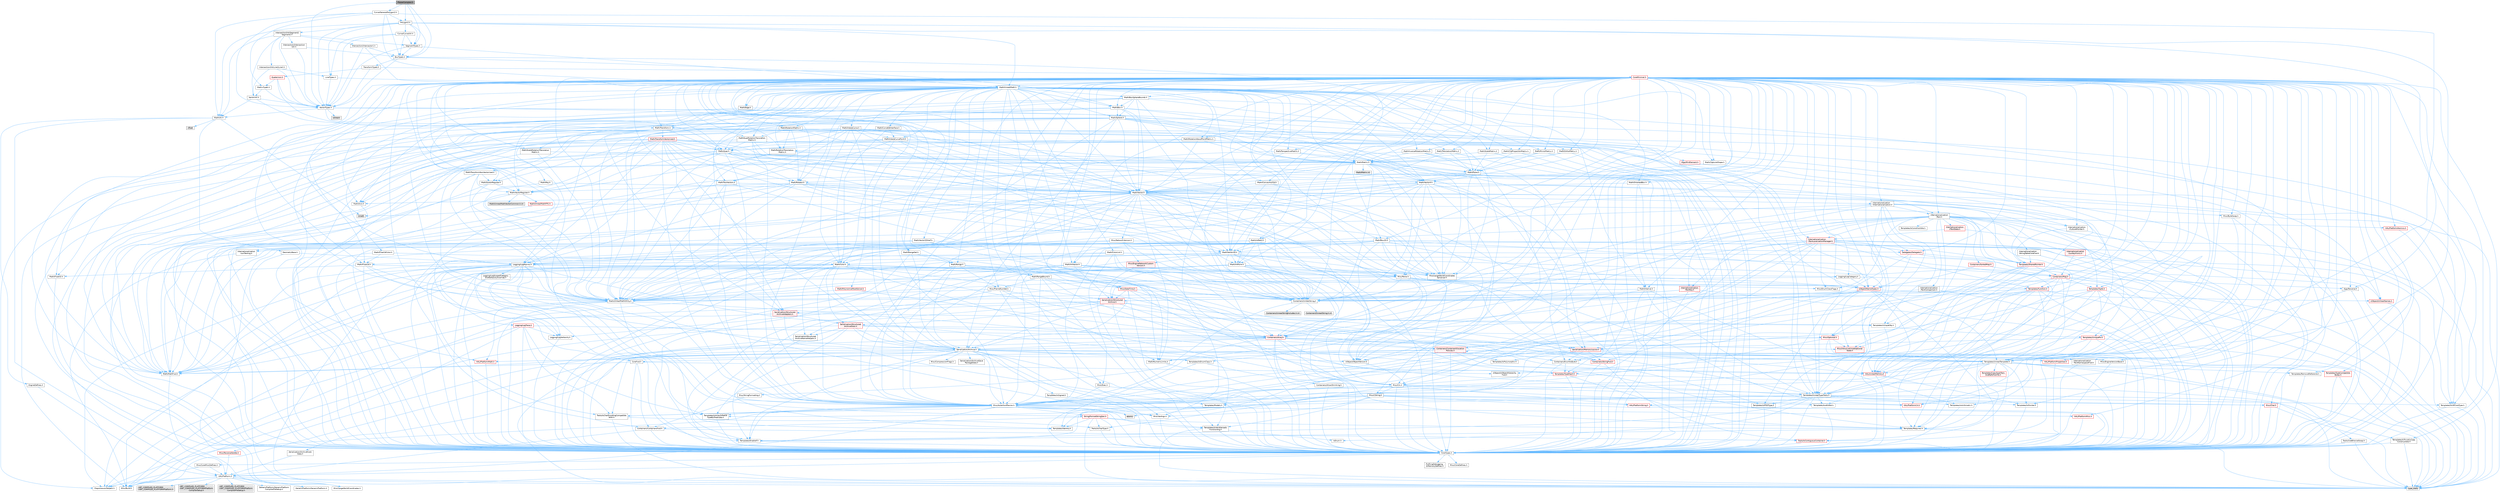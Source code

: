 digraph "PlanarComplex.h"
{
 // INTERACTIVE_SVG=YES
 // LATEX_PDF_SIZE
  bgcolor="transparent";
  edge [fontname=Helvetica,fontsize=10,labelfontname=Helvetica,labelfontsize=10];
  node [fontname=Helvetica,fontsize=10,shape=box,height=0.2,width=0.4];
  Node1 [id="Node000001",label="PlanarComplex.h",height=0.2,width=0.4,color="gray40", fillcolor="grey60", style="filled", fontcolor="black",tooltip=" "];
  Node1 -> Node2 [id="edge1_Node000001_Node000002",color="steelblue1",style="solid",tooltip=" "];
  Node2 [id="Node000002",label="SegmentTypes.h",height=0.2,width=0.4,color="grey40", fillcolor="white", style="filled",URL="$d6/d8b/SegmentTypes_8h.html",tooltip=" "];
  Node2 -> Node3 [id="edge2_Node000002_Node000003",color="steelblue1",style="solid",tooltip=" "];
  Node3 [id="Node000003",label="Math/UnrealMath.h",height=0.2,width=0.4,color="grey40", fillcolor="white", style="filled",URL="$d8/db2/UnrealMath_8h.html",tooltip=" "];
  Node3 -> Node4 [id="edge3_Node000003_Node000004",color="steelblue1",style="solid",tooltip=" "];
  Node4 [id="Node000004",label="Math/Axis.h",height=0.2,width=0.4,color="grey40", fillcolor="white", style="filled",URL="$dd/dbb/Axis_8h.html",tooltip=" "];
  Node4 -> Node5 [id="edge4_Node000004_Node000005",color="steelblue1",style="solid",tooltip=" "];
  Node5 [id="Node000005",label="CoreTypes.h",height=0.2,width=0.4,color="grey40", fillcolor="white", style="filled",URL="$dc/dec/CoreTypes_8h.html",tooltip=" "];
  Node5 -> Node6 [id="edge5_Node000005_Node000006",color="steelblue1",style="solid",tooltip=" "];
  Node6 [id="Node000006",label="HAL/Platform.h",height=0.2,width=0.4,color="grey40", fillcolor="white", style="filled",URL="$d9/dd0/Platform_8h.html",tooltip=" "];
  Node6 -> Node7 [id="edge6_Node000006_Node000007",color="steelblue1",style="solid",tooltip=" "];
  Node7 [id="Node000007",label="Misc/Build.h",height=0.2,width=0.4,color="grey40", fillcolor="white", style="filled",URL="$d3/dbb/Build_8h.html",tooltip=" "];
  Node6 -> Node8 [id="edge7_Node000006_Node000008",color="steelblue1",style="solid",tooltip=" "];
  Node8 [id="Node000008",label="Misc/LargeWorldCoordinates.h",height=0.2,width=0.4,color="grey40", fillcolor="white", style="filled",URL="$d2/dcb/LargeWorldCoordinates_8h.html",tooltip=" "];
  Node6 -> Node9 [id="edge8_Node000006_Node000009",color="steelblue1",style="solid",tooltip=" "];
  Node9 [id="Node000009",label="type_traits",height=0.2,width=0.4,color="grey60", fillcolor="#E0E0E0", style="filled",tooltip=" "];
  Node6 -> Node10 [id="edge9_Node000006_Node000010",color="steelblue1",style="solid",tooltip=" "];
  Node10 [id="Node000010",label="PreprocessorHelpers.h",height=0.2,width=0.4,color="grey40", fillcolor="white", style="filled",URL="$db/ddb/PreprocessorHelpers_8h.html",tooltip=" "];
  Node6 -> Node11 [id="edge10_Node000006_Node000011",color="steelblue1",style="solid",tooltip=" "];
  Node11 [id="Node000011",label="UBT_COMPILED_PLATFORM\l/UBT_COMPILED_PLATFORMPlatform\lCompilerPreSetup.h",height=0.2,width=0.4,color="grey60", fillcolor="#E0E0E0", style="filled",tooltip=" "];
  Node6 -> Node12 [id="edge11_Node000006_Node000012",color="steelblue1",style="solid",tooltip=" "];
  Node12 [id="Node000012",label="GenericPlatform/GenericPlatform\lCompilerPreSetup.h",height=0.2,width=0.4,color="grey40", fillcolor="white", style="filled",URL="$d9/dc8/GenericPlatformCompilerPreSetup_8h.html",tooltip=" "];
  Node6 -> Node13 [id="edge12_Node000006_Node000013",color="steelblue1",style="solid",tooltip=" "];
  Node13 [id="Node000013",label="GenericPlatform/GenericPlatform.h",height=0.2,width=0.4,color="grey40", fillcolor="white", style="filled",URL="$d6/d84/GenericPlatform_8h.html",tooltip=" "];
  Node6 -> Node14 [id="edge13_Node000006_Node000014",color="steelblue1",style="solid",tooltip=" "];
  Node14 [id="Node000014",label="UBT_COMPILED_PLATFORM\l/UBT_COMPILED_PLATFORMPlatform.h",height=0.2,width=0.4,color="grey60", fillcolor="#E0E0E0", style="filled",tooltip=" "];
  Node6 -> Node15 [id="edge14_Node000006_Node000015",color="steelblue1",style="solid",tooltip=" "];
  Node15 [id="Node000015",label="UBT_COMPILED_PLATFORM\l/UBT_COMPILED_PLATFORMPlatform\lCompilerSetup.h",height=0.2,width=0.4,color="grey60", fillcolor="#E0E0E0", style="filled",tooltip=" "];
  Node5 -> Node16 [id="edge15_Node000005_Node000016",color="steelblue1",style="solid",tooltip=" "];
  Node16 [id="Node000016",label="ProfilingDebugging\l/UMemoryDefines.h",height=0.2,width=0.4,color="grey40", fillcolor="white", style="filled",URL="$d2/da2/UMemoryDefines_8h.html",tooltip=" "];
  Node5 -> Node17 [id="edge16_Node000005_Node000017",color="steelblue1",style="solid",tooltip=" "];
  Node17 [id="Node000017",label="Misc/CoreMiscDefines.h",height=0.2,width=0.4,color="grey40", fillcolor="white", style="filled",URL="$da/d38/CoreMiscDefines_8h.html",tooltip=" "];
  Node17 -> Node6 [id="edge17_Node000017_Node000006",color="steelblue1",style="solid",tooltip=" "];
  Node17 -> Node10 [id="edge18_Node000017_Node000010",color="steelblue1",style="solid",tooltip=" "];
  Node5 -> Node18 [id="edge19_Node000005_Node000018",color="steelblue1",style="solid",tooltip=" "];
  Node18 [id="Node000018",label="Misc/CoreDefines.h",height=0.2,width=0.4,color="grey40", fillcolor="white", style="filled",URL="$d3/dd2/CoreDefines_8h.html",tooltip=" "];
  Node3 -> Node19 [id="edge20_Node000003_Node000019",color="steelblue1",style="solid",tooltip=" "];
  Node19 [id="Node000019",label="Math/Box.h",height=0.2,width=0.4,color="grey40", fillcolor="white", style="filled",URL="$de/d0f/Box_8h.html",tooltip=" "];
  Node19 -> Node5 [id="edge21_Node000019_Node000005",color="steelblue1",style="solid",tooltip=" "];
  Node19 -> Node20 [id="edge22_Node000019_Node000020",color="steelblue1",style="solid",tooltip=" "];
  Node20 [id="Node000020",label="Misc/AssertionMacros.h",height=0.2,width=0.4,color="grey40", fillcolor="white", style="filled",URL="$d0/dfa/AssertionMacros_8h.html",tooltip=" "];
  Node20 -> Node5 [id="edge23_Node000020_Node000005",color="steelblue1",style="solid",tooltip=" "];
  Node20 -> Node6 [id="edge24_Node000020_Node000006",color="steelblue1",style="solid",tooltip=" "];
  Node20 -> Node21 [id="edge25_Node000020_Node000021",color="steelblue1",style="solid",tooltip=" "];
  Node21 [id="Node000021",label="HAL/PlatformMisc.h",height=0.2,width=0.4,color="red", fillcolor="#FFF0F0", style="filled",URL="$d0/df5/PlatformMisc_8h.html",tooltip=" "];
  Node21 -> Node5 [id="edge26_Node000021_Node000005",color="steelblue1",style="solid",tooltip=" "];
  Node20 -> Node10 [id="edge27_Node000020_Node000010",color="steelblue1",style="solid",tooltip=" "];
  Node20 -> Node57 [id="edge28_Node000020_Node000057",color="steelblue1",style="solid",tooltip=" "];
  Node57 [id="Node000057",label="Templates/EnableIf.h",height=0.2,width=0.4,color="grey40", fillcolor="white", style="filled",URL="$d7/d60/EnableIf_8h.html",tooltip=" "];
  Node57 -> Node5 [id="edge29_Node000057_Node000005",color="steelblue1",style="solid",tooltip=" "];
  Node20 -> Node58 [id="edge30_Node000020_Node000058",color="steelblue1",style="solid",tooltip=" "];
  Node58 [id="Node000058",label="Templates/IsArrayOrRefOf\lTypeByPredicate.h",height=0.2,width=0.4,color="grey40", fillcolor="white", style="filled",URL="$d6/da1/IsArrayOrRefOfTypeByPredicate_8h.html",tooltip=" "];
  Node58 -> Node5 [id="edge31_Node000058_Node000005",color="steelblue1",style="solid",tooltip=" "];
  Node20 -> Node59 [id="edge32_Node000020_Node000059",color="steelblue1",style="solid",tooltip=" "];
  Node59 [id="Node000059",label="Templates/IsValidVariadic\lFunctionArg.h",height=0.2,width=0.4,color="grey40", fillcolor="white", style="filled",URL="$d0/dc8/IsValidVariadicFunctionArg_8h.html",tooltip=" "];
  Node59 -> Node5 [id="edge33_Node000059_Node000005",color="steelblue1",style="solid",tooltip=" "];
  Node59 -> Node60 [id="edge34_Node000059_Node000060",color="steelblue1",style="solid",tooltip=" "];
  Node60 [id="Node000060",label="IsEnum.h",height=0.2,width=0.4,color="grey40", fillcolor="white", style="filled",URL="$d4/de5/IsEnum_8h.html",tooltip=" "];
  Node59 -> Node9 [id="edge35_Node000059_Node000009",color="steelblue1",style="solid",tooltip=" "];
  Node20 -> Node61 [id="edge36_Node000020_Node000061",color="steelblue1",style="solid",tooltip=" "];
  Node61 [id="Node000061",label="Traits/IsCharEncodingCompatible\lWith.h",height=0.2,width=0.4,color="grey40", fillcolor="white", style="filled",URL="$df/dd1/IsCharEncodingCompatibleWith_8h.html",tooltip=" "];
  Node61 -> Node9 [id="edge37_Node000061_Node000009",color="steelblue1",style="solid",tooltip=" "];
  Node61 -> Node62 [id="edge38_Node000061_Node000062",color="steelblue1",style="solid",tooltip=" "];
  Node62 [id="Node000062",label="Traits/IsCharType.h",height=0.2,width=0.4,color="grey40", fillcolor="white", style="filled",URL="$db/d51/IsCharType_8h.html",tooltip=" "];
  Node62 -> Node5 [id="edge39_Node000062_Node000005",color="steelblue1",style="solid",tooltip=" "];
  Node20 -> Node63 [id="edge40_Node000020_Node000063",color="steelblue1",style="solid",tooltip=" "];
  Node63 [id="Node000063",label="Misc/VarArgs.h",height=0.2,width=0.4,color="grey40", fillcolor="white", style="filled",URL="$d5/d6f/VarArgs_8h.html",tooltip=" "];
  Node63 -> Node5 [id="edge41_Node000063_Node000005",color="steelblue1",style="solid",tooltip=" "];
  Node20 -> Node64 [id="edge42_Node000020_Node000064",color="steelblue1",style="solid",tooltip=" "];
  Node64 [id="Node000064",label="String/FormatStringSan.h",height=0.2,width=0.4,color="red", fillcolor="#FFF0F0", style="filled",URL="$d3/d8b/FormatStringSan_8h.html",tooltip=" "];
  Node64 -> Node9 [id="edge43_Node000064_Node000009",color="steelblue1",style="solid",tooltip=" "];
  Node64 -> Node5 [id="edge44_Node000064_Node000005",color="steelblue1",style="solid",tooltip=" "];
  Node64 -> Node65 [id="edge45_Node000064_Node000065",color="steelblue1",style="solid",tooltip=" "];
  Node65 [id="Node000065",label="Templates/Requires.h",height=0.2,width=0.4,color="grey40", fillcolor="white", style="filled",URL="$dc/d96/Requires_8h.html",tooltip=" "];
  Node65 -> Node57 [id="edge46_Node000065_Node000057",color="steelblue1",style="solid",tooltip=" "];
  Node65 -> Node9 [id="edge47_Node000065_Node000009",color="steelblue1",style="solid",tooltip=" "];
  Node64 -> Node66 [id="edge48_Node000064_Node000066",color="steelblue1",style="solid",tooltip=" "];
  Node66 [id="Node000066",label="Templates/Identity.h",height=0.2,width=0.4,color="grey40", fillcolor="white", style="filled",URL="$d0/dd5/Identity_8h.html",tooltip=" "];
  Node64 -> Node59 [id="edge49_Node000064_Node000059",color="steelblue1",style="solid",tooltip=" "];
  Node64 -> Node62 [id="edge50_Node000064_Node000062",color="steelblue1",style="solid",tooltip=" "];
  Node64 -> Node29 [id="edge51_Node000064_Node000029",color="steelblue1",style="solid",tooltip=" "];
  Node29 [id="Node000029",label="Containers/ContainersFwd.h",height=0.2,width=0.4,color="grey40", fillcolor="white", style="filled",URL="$d4/d0a/ContainersFwd_8h.html",tooltip=" "];
  Node29 -> Node6 [id="edge52_Node000029_Node000006",color="steelblue1",style="solid",tooltip=" "];
  Node29 -> Node5 [id="edge53_Node000029_Node000005",color="steelblue1",style="solid",tooltip=" "];
  Node29 -> Node26 [id="edge54_Node000029_Node000026",color="steelblue1",style="solid",tooltip=" "];
  Node26 [id="Node000026",label="Traits/IsContiguousContainer.h",height=0.2,width=0.4,color="red", fillcolor="#FFF0F0", style="filled",URL="$d5/d3c/IsContiguousContainer_8h.html",tooltip=" "];
  Node26 -> Node5 [id="edge55_Node000026_Node000005",color="steelblue1",style="solid",tooltip=" "];
  Node20 -> Node70 [id="edge56_Node000020_Node000070",color="steelblue1",style="solid",tooltip=" "];
  Node70 [id="Node000070",label="atomic",height=0.2,width=0.4,color="grey60", fillcolor="#E0E0E0", style="filled",tooltip=" "];
  Node19 -> Node30 [id="edge57_Node000019_Node000030",color="steelblue1",style="solid",tooltip=" "];
  Node30 [id="Node000030",label="Math/MathFwd.h",height=0.2,width=0.4,color="grey40", fillcolor="white", style="filled",URL="$d2/d10/MathFwd_8h.html",tooltip=" "];
  Node30 -> Node6 [id="edge58_Node000030_Node000006",color="steelblue1",style="solid",tooltip=" "];
  Node19 -> Node71 [id="edge59_Node000019_Node000071",color="steelblue1",style="solid",tooltip=" "];
  Node71 [id="Node000071",label="Math/UnrealMathUtility.h",height=0.2,width=0.4,color="grey40", fillcolor="white", style="filled",URL="$db/db8/UnrealMathUtility_8h.html",tooltip=" "];
  Node71 -> Node5 [id="edge60_Node000071_Node000005",color="steelblue1",style="solid",tooltip=" "];
  Node71 -> Node20 [id="edge61_Node000071_Node000020",color="steelblue1",style="solid",tooltip=" "];
  Node71 -> Node72 [id="edge62_Node000071_Node000072",color="steelblue1",style="solid",tooltip=" "];
  Node72 [id="Node000072",label="HAL/PlatformMath.h",height=0.2,width=0.4,color="red", fillcolor="#FFF0F0", style="filled",URL="$dc/d53/PlatformMath_8h.html",tooltip=" "];
  Node72 -> Node5 [id="edge63_Node000072_Node000005",color="steelblue1",style="solid",tooltip=" "];
  Node71 -> Node30 [id="edge64_Node000071_Node000030",color="steelblue1",style="solid",tooltip=" "];
  Node71 -> Node66 [id="edge65_Node000071_Node000066",color="steelblue1",style="solid",tooltip=" "];
  Node71 -> Node65 [id="edge66_Node000071_Node000065",color="steelblue1",style="solid",tooltip=" "];
  Node19 -> Node91 [id="edge67_Node000019_Node000091",color="steelblue1",style="solid",tooltip=" "];
  Node91 [id="Node000091",label="Containers/UnrealString.h",height=0.2,width=0.4,color="grey40", fillcolor="white", style="filled",URL="$d5/dba/UnrealString_8h.html",tooltip=" "];
  Node91 -> Node92 [id="edge68_Node000091_Node000092",color="steelblue1",style="solid",tooltip=" "];
  Node92 [id="Node000092",label="Containers/UnrealStringIncludes.h.inl",height=0.2,width=0.4,color="grey60", fillcolor="#E0E0E0", style="filled",tooltip=" "];
  Node91 -> Node93 [id="edge69_Node000091_Node000093",color="steelblue1",style="solid",tooltip=" "];
  Node93 [id="Node000093",label="Containers/UnrealString.h.inl",height=0.2,width=0.4,color="grey60", fillcolor="#E0E0E0", style="filled",tooltip=" "];
  Node91 -> Node94 [id="edge70_Node000091_Node000094",color="steelblue1",style="solid",tooltip=" "];
  Node94 [id="Node000094",label="Misc/StringFormatArg.h",height=0.2,width=0.4,color="grey40", fillcolor="white", style="filled",URL="$d2/d16/StringFormatArg_8h.html",tooltip=" "];
  Node94 -> Node29 [id="edge71_Node000094_Node000029",color="steelblue1",style="solid",tooltip=" "];
  Node19 -> Node95 [id="edge72_Node000019_Node000095",color="steelblue1",style="solid",tooltip=" "];
  Node95 [id="Node000095",label="Math/Vector.h",height=0.2,width=0.4,color="grey40", fillcolor="white", style="filled",URL="$d6/dbe/Vector_8h.html",tooltip=" "];
  Node95 -> Node5 [id="edge73_Node000095_Node000005",color="steelblue1",style="solid",tooltip=" "];
  Node95 -> Node20 [id="edge74_Node000095_Node000020",color="steelblue1",style="solid",tooltip=" "];
  Node95 -> Node30 [id="edge75_Node000095_Node000030",color="steelblue1",style="solid",tooltip=" "];
  Node95 -> Node43 [id="edge76_Node000095_Node000043",color="steelblue1",style="solid",tooltip=" "];
  Node43 [id="Node000043",label="Math/NumericLimits.h",height=0.2,width=0.4,color="grey40", fillcolor="white", style="filled",URL="$df/d1b/NumericLimits_8h.html",tooltip=" "];
  Node43 -> Node5 [id="edge77_Node000043_Node000005",color="steelblue1",style="solid",tooltip=" "];
  Node95 -> Node96 [id="edge78_Node000095_Node000096",color="steelblue1",style="solid",tooltip=" "];
  Node96 [id="Node000096",label="Misc/Crc.h",height=0.2,width=0.4,color="grey40", fillcolor="white", style="filled",URL="$d4/dd2/Crc_8h.html",tooltip=" "];
  Node96 -> Node5 [id="edge79_Node000096_Node000005",color="steelblue1",style="solid",tooltip=" "];
  Node96 -> Node97 [id="edge80_Node000096_Node000097",color="steelblue1",style="solid",tooltip=" "];
  Node97 [id="Node000097",label="HAL/PlatformString.h",height=0.2,width=0.4,color="red", fillcolor="#FFF0F0", style="filled",URL="$db/db5/PlatformString_8h.html",tooltip=" "];
  Node97 -> Node5 [id="edge81_Node000097_Node000005",color="steelblue1",style="solid",tooltip=" "];
  Node96 -> Node20 [id="edge82_Node000096_Node000020",color="steelblue1",style="solid",tooltip=" "];
  Node96 -> Node99 [id="edge83_Node000096_Node000099",color="steelblue1",style="solid",tooltip=" "];
  Node99 [id="Node000099",label="Misc/CString.h",height=0.2,width=0.4,color="grey40", fillcolor="white", style="filled",URL="$d2/d49/CString_8h.html",tooltip=" "];
  Node99 -> Node5 [id="edge84_Node000099_Node000005",color="steelblue1",style="solid",tooltip=" "];
  Node99 -> Node33 [id="edge85_Node000099_Node000033",color="steelblue1",style="solid",tooltip=" "];
  Node33 [id="Node000033",label="HAL/PlatformCrt.h",height=0.2,width=0.4,color="red", fillcolor="#FFF0F0", style="filled",URL="$d8/d75/PlatformCrt_8h.html",tooltip=" "];
  Node99 -> Node97 [id="edge86_Node000099_Node000097",color="steelblue1",style="solid",tooltip=" "];
  Node99 -> Node20 [id="edge87_Node000099_Node000020",color="steelblue1",style="solid",tooltip=" "];
  Node99 -> Node100 [id="edge88_Node000099_Node000100",color="steelblue1",style="solid",tooltip=" "];
  Node100 [id="Node000100",label="Misc/Char.h",height=0.2,width=0.4,color="red", fillcolor="#FFF0F0", style="filled",URL="$d0/d58/Char_8h.html",tooltip=" "];
  Node100 -> Node5 [id="edge89_Node000100_Node000005",color="steelblue1",style="solid",tooltip=" "];
  Node100 -> Node9 [id="edge90_Node000100_Node000009",color="steelblue1",style="solid",tooltip=" "];
  Node99 -> Node63 [id="edge91_Node000099_Node000063",color="steelblue1",style="solid",tooltip=" "];
  Node99 -> Node58 [id="edge92_Node000099_Node000058",color="steelblue1",style="solid",tooltip=" "];
  Node99 -> Node59 [id="edge93_Node000099_Node000059",color="steelblue1",style="solid",tooltip=" "];
  Node99 -> Node61 [id="edge94_Node000099_Node000061",color="steelblue1",style="solid",tooltip=" "];
  Node96 -> Node100 [id="edge95_Node000096_Node000100",color="steelblue1",style="solid",tooltip=" "];
  Node96 -> Node78 [id="edge96_Node000096_Node000078",color="steelblue1",style="solid",tooltip=" "];
  Node78 [id="Node000078",label="Templates/UnrealTypeTraits.h",height=0.2,width=0.4,color="grey40", fillcolor="white", style="filled",URL="$d2/d2d/UnrealTypeTraits_8h.html",tooltip=" "];
  Node78 -> Node5 [id="edge97_Node000078_Node000005",color="steelblue1",style="solid",tooltip=" "];
  Node78 -> Node79 [id="edge98_Node000078_Node000079",color="steelblue1",style="solid",tooltip=" "];
  Node79 [id="Node000079",label="Templates/IsPointer.h",height=0.2,width=0.4,color="grey40", fillcolor="white", style="filled",URL="$d7/d05/IsPointer_8h.html",tooltip=" "];
  Node79 -> Node5 [id="edge99_Node000079_Node000005",color="steelblue1",style="solid",tooltip=" "];
  Node78 -> Node20 [id="edge100_Node000078_Node000020",color="steelblue1",style="solid",tooltip=" "];
  Node78 -> Node74 [id="edge101_Node000078_Node000074",color="steelblue1",style="solid",tooltip=" "];
  Node74 [id="Node000074",label="Templates/AndOrNot.h",height=0.2,width=0.4,color="grey40", fillcolor="white", style="filled",URL="$db/d0a/AndOrNot_8h.html",tooltip=" "];
  Node74 -> Node5 [id="edge102_Node000074_Node000005",color="steelblue1",style="solid",tooltip=" "];
  Node78 -> Node57 [id="edge103_Node000078_Node000057",color="steelblue1",style="solid",tooltip=" "];
  Node78 -> Node80 [id="edge104_Node000078_Node000080",color="steelblue1",style="solid",tooltip=" "];
  Node80 [id="Node000080",label="Templates/IsArithmetic.h",height=0.2,width=0.4,color="grey40", fillcolor="white", style="filled",URL="$d2/d5d/IsArithmetic_8h.html",tooltip=" "];
  Node80 -> Node5 [id="edge105_Node000080_Node000005",color="steelblue1",style="solid",tooltip=" "];
  Node78 -> Node60 [id="edge106_Node000078_Node000060",color="steelblue1",style="solid",tooltip=" "];
  Node78 -> Node81 [id="edge107_Node000078_Node000081",color="steelblue1",style="solid",tooltip=" "];
  Node81 [id="Node000081",label="Templates/Models.h",height=0.2,width=0.4,color="grey40", fillcolor="white", style="filled",URL="$d3/d0c/Models_8h.html",tooltip=" "];
  Node81 -> Node66 [id="edge108_Node000081_Node000066",color="steelblue1",style="solid",tooltip=" "];
  Node78 -> Node82 [id="edge109_Node000078_Node000082",color="steelblue1",style="solid",tooltip=" "];
  Node82 [id="Node000082",label="Templates/IsPODType.h",height=0.2,width=0.4,color="grey40", fillcolor="white", style="filled",URL="$d7/db1/IsPODType_8h.html",tooltip=" "];
  Node82 -> Node5 [id="edge110_Node000082_Node000005",color="steelblue1",style="solid",tooltip=" "];
  Node78 -> Node83 [id="edge111_Node000078_Node000083",color="steelblue1",style="solid",tooltip=" "];
  Node83 [id="Node000083",label="Templates/IsUECoreType.h",height=0.2,width=0.4,color="grey40", fillcolor="white", style="filled",URL="$d1/db8/IsUECoreType_8h.html",tooltip=" "];
  Node83 -> Node5 [id="edge112_Node000083_Node000005",color="steelblue1",style="solid",tooltip=" "];
  Node83 -> Node9 [id="edge113_Node000083_Node000009",color="steelblue1",style="solid",tooltip=" "];
  Node78 -> Node84 [id="edge114_Node000078_Node000084",color="steelblue1",style="solid",tooltip=" "];
  Node84 [id="Node000084",label="Templates/IsTriviallyCopy\lConstructible.h",height=0.2,width=0.4,color="grey40", fillcolor="white", style="filled",URL="$d3/d78/IsTriviallyCopyConstructible_8h.html",tooltip=" "];
  Node84 -> Node5 [id="edge115_Node000084_Node000005",color="steelblue1",style="solid",tooltip=" "];
  Node84 -> Node9 [id="edge116_Node000084_Node000009",color="steelblue1",style="solid",tooltip=" "];
  Node96 -> Node62 [id="edge117_Node000096_Node000062",color="steelblue1",style="solid",tooltip=" "];
  Node95 -> Node71 [id="edge118_Node000095_Node000071",color="steelblue1",style="solid",tooltip=" "];
  Node95 -> Node91 [id="edge119_Node000095_Node000091",color="steelblue1",style="solid",tooltip=" "];
  Node95 -> Node104 [id="edge120_Node000095_Node000104",color="steelblue1",style="solid",tooltip=" "];
  Node104 [id="Node000104",label="Misc/Parse.h",height=0.2,width=0.4,color="grey40", fillcolor="white", style="filled",URL="$dc/d71/Parse_8h.html",tooltip=" "];
  Node104 -> Node23 [id="edge121_Node000104_Node000023",color="steelblue1",style="solid",tooltip=" "];
  Node23 [id="Node000023",label="Containers/StringFwd.h",height=0.2,width=0.4,color="red", fillcolor="#FFF0F0", style="filled",URL="$df/d37/StringFwd_8h.html",tooltip=" "];
  Node23 -> Node5 [id="edge122_Node000023_Node000005",color="steelblue1",style="solid",tooltip=" "];
  Node23 -> Node26 [id="edge123_Node000023_Node000026",color="steelblue1",style="solid",tooltip=" "];
  Node104 -> Node91 [id="edge124_Node000104_Node000091",color="steelblue1",style="solid",tooltip=" "];
  Node104 -> Node5 [id="edge125_Node000104_Node000005",color="steelblue1",style="solid",tooltip=" "];
  Node104 -> Node33 [id="edge126_Node000104_Node000033",color="steelblue1",style="solid",tooltip=" "];
  Node104 -> Node7 [id="edge127_Node000104_Node000007",color="steelblue1",style="solid",tooltip=" "];
  Node104 -> Node45 [id="edge128_Node000104_Node000045",color="steelblue1",style="solid",tooltip=" "];
  Node45 [id="Node000045",label="Misc/EnumClassFlags.h",height=0.2,width=0.4,color="grey40", fillcolor="white", style="filled",URL="$d8/de7/EnumClassFlags_8h.html",tooltip=" "];
  Node104 -> Node105 [id="edge129_Node000104_Node000105",color="steelblue1",style="solid",tooltip=" "];
  Node105 [id="Node000105",label="Templates/Function.h",height=0.2,width=0.4,color="red", fillcolor="#FFF0F0", style="filled",URL="$df/df5/Function_8h.html",tooltip=" "];
  Node105 -> Node5 [id="edge130_Node000105_Node000005",color="steelblue1",style="solid",tooltip=" "];
  Node105 -> Node20 [id="edge131_Node000105_Node000020",color="steelblue1",style="solid",tooltip=" "];
  Node105 -> Node106 [id="edge132_Node000105_Node000106",color="steelblue1",style="solid",tooltip=" "];
  Node106 [id="Node000106",label="Misc/IntrusiveUnsetOptional\lState.h",height=0.2,width=0.4,color="red", fillcolor="#FFF0F0", style="filled",URL="$d2/d0a/IntrusiveUnsetOptionalState_8h.html",tooltip=" "];
  Node105 -> Node108 [id="edge133_Node000105_Node000108",color="steelblue1",style="solid",tooltip=" "];
  Node108 [id="Node000108",label="HAL/UnrealMemory.h",height=0.2,width=0.4,color="red", fillcolor="#FFF0F0", style="filled",URL="$d9/d96/UnrealMemory_8h.html",tooltip=" "];
  Node108 -> Node5 [id="edge134_Node000108_Node000005",color="steelblue1",style="solid",tooltip=" "];
  Node108 -> Node79 [id="edge135_Node000108_Node000079",color="steelblue1",style="solid",tooltip=" "];
  Node105 -> Node78 [id="edge136_Node000105_Node000078",color="steelblue1",style="solid",tooltip=" "];
  Node105 -> Node125 [id="edge137_Node000105_Node000125",color="steelblue1",style="solid",tooltip=" "];
  Node125 [id="Node000125",label="Templates/UnrealTemplate.h",height=0.2,width=0.4,color="grey40", fillcolor="white", style="filled",URL="$d4/d24/UnrealTemplate_8h.html",tooltip=" "];
  Node125 -> Node5 [id="edge138_Node000125_Node000005",color="steelblue1",style="solid",tooltip=" "];
  Node125 -> Node79 [id="edge139_Node000125_Node000079",color="steelblue1",style="solid",tooltip=" "];
  Node125 -> Node108 [id="edge140_Node000125_Node000108",color="steelblue1",style="solid",tooltip=" "];
  Node125 -> Node126 [id="edge141_Node000125_Node000126",color="steelblue1",style="solid",tooltip=" "];
  Node126 [id="Node000126",label="Templates/CopyQualifiers\lAndRefsFromTo.h",height=0.2,width=0.4,color="red", fillcolor="#FFF0F0", style="filled",URL="$d3/db3/CopyQualifiersAndRefsFromTo_8h.html",tooltip=" "];
  Node125 -> Node78 [id="edge142_Node000125_Node000078",color="steelblue1",style="solid",tooltip=" "];
  Node125 -> Node76 [id="edge143_Node000125_Node000076",color="steelblue1",style="solid",tooltip=" "];
  Node76 [id="Node000076",label="Templates/RemoveReference.h",height=0.2,width=0.4,color="grey40", fillcolor="white", style="filled",URL="$da/dbe/RemoveReference_8h.html",tooltip=" "];
  Node76 -> Node5 [id="edge144_Node000076_Node000005",color="steelblue1",style="solid",tooltip=" "];
  Node125 -> Node65 [id="edge145_Node000125_Node000065",color="steelblue1",style="solid",tooltip=" "];
  Node125 -> Node88 [id="edge146_Node000125_Node000088",color="steelblue1",style="solid",tooltip=" "];
  Node88 [id="Node000088",label="Templates/TypeCompatible\lBytes.h",height=0.2,width=0.4,color="red", fillcolor="#FFF0F0", style="filled",URL="$df/d0a/TypeCompatibleBytes_8h.html",tooltip=" "];
  Node88 -> Node5 [id="edge147_Node000088_Node000005",color="steelblue1",style="solid",tooltip=" "];
  Node88 -> Node9 [id="edge148_Node000088_Node000009",color="steelblue1",style="solid",tooltip=" "];
  Node125 -> Node66 [id="edge149_Node000125_Node000066",color="steelblue1",style="solid",tooltip=" "];
  Node125 -> Node26 [id="edge150_Node000125_Node000026",color="steelblue1",style="solid",tooltip=" "];
  Node125 -> Node128 [id="edge151_Node000125_Node000128",color="steelblue1",style="solid",tooltip=" "];
  Node128 [id="Node000128",label="Traits/UseBitwiseSwap.h",height=0.2,width=0.4,color="grey40", fillcolor="white", style="filled",URL="$db/df3/UseBitwiseSwap_8h.html",tooltip=" "];
  Node128 -> Node5 [id="edge152_Node000128_Node000005",color="steelblue1",style="solid",tooltip=" "];
  Node128 -> Node9 [id="edge153_Node000128_Node000009",color="steelblue1",style="solid",tooltip=" "];
  Node125 -> Node9 [id="edge154_Node000125_Node000009",color="steelblue1",style="solid",tooltip=" "];
  Node105 -> Node65 [id="edge155_Node000105_Node000065",color="steelblue1",style="solid",tooltip=" "];
  Node105 -> Node71 [id="edge156_Node000105_Node000071",color="steelblue1",style="solid",tooltip=" "];
  Node105 -> Node9 [id="edge157_Node000105_Node000009",color="steelblue1",style="solid",tooltip=" "];
  Node95 -> Node129 [id="edge158_Node000095_Node000129",color="steelblue1",style="solid",tooltip=" "];
  Node129 [id="Node000129",label="Misc/LargeWorldCoordinates\lSerializer.h",height=0.2,width=0.4,color="grey40", fillcolor="white", style="filled",URL="$d7/df9/LargeWorldCoordinatesSerializer_8h.html",tooltip=" "];
  Node129 -> Node130 [id="edge159_Node000129_Node000130",color="steelblue1",style="solid",tooltip=" "];
  Node130 [id="Node000130",label="UObject/NameTypes.h",height=0.2,width=0.4,color="red", fillcolor="#FFF0F0", style="filled",URL="$d6/d35/NameTypes_8h.html",tooltip=" "];
  Node130 -> Node5 [id="edge160_Node000130_Node000005",color="steelblue1",style="solid",tooltip=" "];
  Node130 -> Node20 [id="edge161_Node000130_Node000020",color="steelblue1",style="solid",tooltip=" "];
  Node130 -> Node108 [id="edge162_Node000130_Node000108",color="steelblue1",style="solid",tooltip=" "];
  Node130 -> Node78 [id="edge163_Node000130_Node000078",color="steelblue1",style="solid",tooltip=" "];
  Node130 -> Node125 [id="edge164_Node000130_Node000125",color="steelblue1",style="solid",tooltip=" "];
  Node130 -> Node91 [id="edge165_Node000130_Node000091",color="steelblue1",style="solid",tooltip=" "];
  Node130 -> Node23 [id="edge166_Node000130_Node000023",color="steelblue1",style="solid",tooltip=" "];
  Node130 -> Node181 [id="edge167_Node000130_Node000181",color="steelblue1",style="solid",tooltip=" "];
  Node181 [id="Node000181",label="UObject/UnrealNames.h",height=0.2,width=0.4,color="red", fillcolor="#FFF0F0", style="filled",URL="$d8/db1/UnrealNames_8h.html",tooltip=" "];
  Node181 -> Node5 [id="edge168_Node000181_Node000005",color="steelblue1",style="solid",tooltip=" "];
  Node130 -> Node155 [id="edge169_Node000130_Node000155",color="steelblue1",style="solid",tooltip=" "];
  Node155 [id="Node000155",label="Serialization/MemoryLayout.h",height=0.2,width=0.4,color="red", fillcolor="#FFF0F0", style="filled",URL="$d7/d66/MemoryLayout_8h.html",tooltip=" "];
  Node155 -> Node158 [id="edge170_Node000155_Node000158",color="steelblue1",style="solid",tooltip=" "];
  Node158 [id="Node000158",label="Containers/EnumAsByte.h",height=0.2,width=0.4,color="grey40", fillcolor="white", style="filled",URL="$d6/d9a/EnumAsByte_8h.html",tooltip=" "];
  Node158 -> Node5 [id="edge171_Node000158_Node000005",color="steelblue1",style="solid",tooltip=" "];
  Node158 -> Node82 [id="edge172_Node000158_Node000082",color="steelblue1",style="solid",tooltip=" "];
  Node158 -> Node159 [id="edge173_Node000158_Node000159",color="steelblue1",style="solid",tooltip=" "];
  Node159 [id="Node000159",label="Templates/TypeHash.h",height=0.2,width=0.4,color="red", fillcolor="#FFF0F0", style="filled",URL="$d1/d62/TypeHash_8h.html",tooltip=" "];
  Node159 -> Node5 [id="edge174_Node000159_Node000005",color="steelblue1",style="solid",tooltip=" "];
  Node159 -> Node65 [id="edge175_Node000159_Node000065",color="steelblue1",style="solid",tooltip=" "];
  Node159 -> Node96 [id="edge176_Node000159_Node000096",color="steelblue1",style="solid",tooltip=" "];
  Node159 -> Node9 [id="edge177_Node000159_Node000009",color="steelblue1",style="solid",tooltip=" "];
  Node155 -> Node23 [id="edge178_Node000155_Node000023",color="steelblue1",style="solid",tooltip=" "];
  Node155 -> Node108 [id="edge179_Node000155_Node000108",color="steelblue1",style="solid",tooltip=" "];
  Node155 -> Node57 [id="edge180_Node000155_Node000057",color="steelblue1",style="solid",tooltip=" "];
  Node155 -> Node137 [id="edge181_Node000155_Node000137",color="steelblue1",style="solid",tooltip=" "];
  Node137 [id="Node000137",label="Templates/IsPolymorphic.h",height=0.2,width=0.4,color="grey40", fillcolor="white", style="filled",URL="$dc/d20/IsPolymorphic_8h.html",tooltip=" "];
  Node155 -> Node81 [id="edge182_Node000155_Node000081",color="steelblue1",style="solid",tooltip=" "];
  Node155 -> Node125 [id="edge183_Node000155_Node000125",color="steelblue1",style="solid",tooltip=" "];
  Node130 -> Node106 [id="edge184_Node000130_Node000106",color="steelblue1",style="solid",tooltip=" "];
  Node129 -> Node153 [id="edge185_Node000129_Node000153",color="steelblue1",style="solid",tooltip=" "];
  Node153 [id="Node000153",label="UObject/ObjectVersion.h",height=0.2,width=0.4,color="grey40", fillcolor="white", style="filled",URL="$da/d63/ObjectVersion_8h.html",tooltip=" "];
  Node153 -> Node5 [id="edge186_Node000153_Node000005",color="steelblue1",style="solid",tooltip=" "];
  Node129 -> Node189 [id="edge187_Node000129_Node000189",color="steelblue1",style="solid",tooltip=" "];
  Node189 [id="Node000189",label="Serialization/Structured\lArchive.h",height=0.2,width=0.4,color="red", fillcolor="#FFF0F0", style="filled",URL="$d9/d1e/StructuredArchive_8h.html",tooltip=" "];
  Node189 -> Node139 [id="edge188_Node000189_Node000139",color="steelblue1",style="solid",tooltip=" "];
  Node139 [id="Node000139",label="Containers/Array.h",height=0.2,width=0.4,color="red", fillcolor="#FFF0F0", style="filled",URL="$df/dd0/Array_8h.html",tooltip=" "];
  Node139 -> Node5 [id="edge189_Node000139_Node000005",color="steelblue1",style="solid",tooltip=" "];
  Node139 -> Node20 [id="edge190_Node000139_Node000020",color="steelblue1",style="solid",tooltip=" "];
  Node139 -> Node106 [id="edge191_Node000139_Node000106",color="steelblue1",style="solid",tooltip=" "];
  Node139 -> Node140 [id="edge192_Node000139_Node000140",color="steelblue1",style="solid",tooltip=" "];
  Node140 [id="Node000140",label="Misc/ReverseIterate.h",height=0.2,width=0.4,color="red", fillcolor="#FFF0F0", style="filled",URL="$db/de3/ReverseIterate_8h.html",tooltip=" "];
  Node140 -> Node6 [id="edge193_Node000140_Node000006",color="steelblue1",style="solid",tooltip=" "];
  Node139 -> Node108 [id="edge194_Node000139_Node000108",color="steelblue1",style="solid",tooltip=" "];
  Node139 -> Node78 [id="edge195_Node000139_Node000078",color="steelblue1",style="solid",tooltip=" "];
  Node139 -> Node125 [id="edge196_Node000139_Node000125",color="steelblue1",style="solid",tooltip=" "];
  Node139 -> Node142 [id="edge197_Node000139_Node000142",color="steelblue1",style="solid",tooltip=" "];
  Node142 [id="Node000142",label="Containers/AllowShrinking.h",height=0.2,width=0.4,color="grey40", fillcolor="white", style="filled",URL="$d7/d1a/AllowShrinking_8h.html",tooltip=" "];
  Node142 -> Node5 [id="edge198_Node000142_Node000005",color="steelblue1",style="solid",tooltip=" "];
  Node139 -> Node135 [id="edge199_Node000139_Node000135",color="steelblue1",style="solid",tooltip=" "];
  Node135 [id="Node000135",label="Containers/ContainerAllocation\lPolicies.h",height=0.2,width=0.4,color="red", fillcolor="#FFF0F0", style="filled",URL="$d7/dff/ContainerAllocationPolicies_8h.html",tooltip=" "];
  Node135 -> Node5 [id="edge200_Node000135_Node000005",color="steelblue1",style="solid",tooltip=" "];
  Node135 -> Node135 [id="edge201_Node000135_Node000135",color="steelblue1",style="solid",tooltip=" "];
  Node135 -> Node72 [id="edge202_Node000135_Node000072",color="steelblue1",style="solid",tooltip=" "];
  Node135 -> Node108 [id="edge203_Node000135_Node000108",color="steelblue1",style="solid",tooltip=" "];
  Node135 -> Node43 [id="edge204_Node000135_Node000043",color="steelblue1",style="solid",tooltip=" "];
  Node135 -> Node20 [id="edge205_Node000135_Node000020",color="steelblue1",style="solid",tooltip=" "];
  Node135 -> Node137 [id="edge206_Node000135_Node000137",color="steelblue1",style="solid",tooltip=" "];
  Node135 -> Node88 [id="edge207_Node000135_Node000088",color="steelblue1",style="solid",tooltip=" "];
  Node135 -> Node9 [id="edge208_Node000135_Node000009",color="steelblue1",style="solid",tooltip=" "];
  Node139 -> Node144 [id="edge209_Node000139_Node000144",color="steelblue1",style="solid",tooltip=" "];
  Node144 [id="Node000144",label="Serialization/Archive.h",height=0.2,width=0.4,color="grey40", fillcolor="white", style="filled",URL="$d7/d3b/Archive_8h.html",tooltip=" "];
  Node144 -> Node28 [id="edge210_Node000144_Node000028",color="steelblue1",style="solid",tooltip=" "];
  Node28 [id="Node000028",label="CoreFwd.h",height=0.2,width=0.4,color="grey40", fillcolor="white", style="filled",URL="$d1/d1e/CoreFwd_8h.html",tooltip=" "];
  Node28 -> Node5 [id="edge211_Node000028_Node000005",color="steelblue1",style="solid",tooltip=" "];
  Node28 -> Node29 [id="edge212_Node000028_Node000029",color="steelblue1",style="solid",tooltip=" "];
  Node28 -> Node30 [id="edge213_Node000028_Node000030",color="steelblue1",style="solid",tooltip=" "];
  Node28 -> Node31 [id="edge214_Node000028_Node000031",color="steelblue1",style="solid",tooltip=" "];
  Node31 [id="Node000031",label="UObject/UObjectHierarchy\lFwd.h",height=0.2,width=0.4,color="grey40", fillcolor="white", style="filled",URL="$d3/d13/UObjectHierarchyFwd_8h.html",tooltip=" "];
  Node144 -> Node5 [id="edge215_Node000144_Node000005",color="steelblue1",style="solid",tooltip=" "];
  Node144 -> Node145 [id="edge216_Node000144_Node000145",color="steelblue1",style="solid",tooltip=" "];
  Node145 [id="Node000145",label="HAL/PlatformProperties.h",height=0.2,width=0.4,color="red", fillcolor="#FFF0F0", style="filled",URL="$d9/db0/PlatformProperties_8h.html",tooltip=" "];
  Node145 -> Node5 [id="edge217_Node000145_Node000005",color="steelblue1",style="solid",tooltip=" "];
  Node144 -> Node148 [id="edge218_Node000144_Node000148",color="steelblue1",style="solid",tooltip=" "];
  Node148 [id="Node000148",label="Internationalization\l/TextNamespaceFwd.h",height=0.2,width=0.4,color="grey40", fillcolor="white", style="filled",URL="$d8/d97/TextNamespaceFwd_8h.html",tooltip=" "];
  Node148 -> Node5 [id="edge219_Node000148_Node000005",color="steelblue1",style="solid",tooltip=" "];
  Node144 -> Node30 [id="edge220_Node000144_Node000030",color="steelblue1",style="solid",tooltip=" "];
  Node144 -> Node20 [id="edge221_Node000144_Node000020",color="steelblue1",style="solid",tooltip=" "];
  Node144 -> Node7 [id="edge222_Node000144_Node000007",color="steelblue1",style="solid",tooltip=" "];
  Node144 -> Node44 [id="edge223_Node000144_Node000044",color="steelblue1",style="solid",tooltip=" "];
  Node44 [id="Node000044",label="Misc/CompressionFlags.h",height=0.2,width=0.4,color="grey40", fillcolor="white", style="filled",URL="$d9/d76/CompressionFlags_8h.html",tooltip=" "];
  Node144 -> Node149 [id="edge224_Node000144_Node000149",color="steelblue1",style="solid",tooltip=" "];
  Node149 [id="Node000149",label="Misc/EngineVersionBase.h",height=0.2,width=0.4,color="grey40", fillcolor="white", style="filled",URL="$d5/d2b/EngineVersionBase_8h.html",tooltip=" "];
  Node149 -> Node5 [id="edge225_Node000149_Node000005",color="steelblue1",style="solid",tooltip=" "];
  Node144 -> Node63 [id="edge226_Node000144_Node000063",color="steelblue1",style="solid",tooltip=" "];
  Node144 -> Node150 [id="edge227_Node000144_Node000150",color="steelblue1",style="solid",tooltip=" "];
  Node150 [id="Node000150",label="Serialization/ArchiveCook\lData.h",height=0.2,width=0.4,color="grey40", fillcolor="white", style="filled",URL="$dc/db6/ArchiveCookData_8h.html",tooltip=" "];
  Node150 -> Node6 [id="edge228_Node000150_Node000006",color="steelblue1",style="solid",tooltip=" "];
  Node144 -> Node151 [id="edge229_Node000144_Node000151",color="steelblue1",style="solid",tooltip=" "];
  Node151 [id="Node000151",label="Serialization/ArchiveSave\lPackageData.h",height=0.2,width=0.4,color="grey40", fillcolor="white", style="filled",URL="$d1/d37/ArchiveSavePackageData_8h.html",tooltip=" "];
  Node144 -> Node57 [id="edge230_Node000144_Node000057",color="steelblue1",style="solid",tooltip=" "];
  Node144 -> Node58 [id="edge231_Node000144_Node000058",color="steelblue1",style="solid",tooltip=" "];
  Node144 -> Node152 [id="edge232_Node000144_Node000152",color="steelblue1",style="solid",tooltip=" "];
  Node152 [id="Node000152",label="Templates/IsEnumClass.h",height=0.2,width=0.4,color="grey40", fillcolor="white", style="filled",URL="$d7/d15/IsEnumClass_8h.html",tooltip=" "];
  Node152 -> Node5 [id="edge233_Node000152_Node000005",color="steelblue1",style="solid",tooltip=" "];
  Node152 -> Node74 [id="edge234_Node000152_Node000074",color="steelblue1",style="solid",tooltip=" "];
  Node144 -> Node86 [id="edge235_Node000144_Node000086",color="steelblue1",style="solid",tooltip=" "];
  Node86 [id="Node000086",label="Templates/IsSigned.h",height=0.2,width=0.4,color="grey40", fillcolor="white", style="filled",URL="$d8/dd8/IsSigned_8h.html",tooltip=" "];
  Node86 -> Node5 [id="edge236_Node000086_Node000005",color="steelblue1",style="solid",tooltip=" "];
  Node144 -> Node59 [id="edge237_Node000144_Node000059",color="steelblue1",style="solid",tooltip=" "];
  Node144 -> Node125 [id="edge238_Node000144_Node000125",color="steelblue1",style="solid",tooltip=" "];
  Node144 -> Node61 [id="edge239_Node000144_Node000061",color="steelblue1",style="solid",tooltip=" "];
  Node144 -> Node153 [id="edge240_Node000144_Node000153",color="steelblue1",style="solid",tooltip=" "];
  Node139 -> Node65 [id="edge241_Node000139_Node000065",color="steelblue1",style="solid",tooltip=" "];
  Node139 -> Node9 [id="edge242_Node000139_Node000009",color="steelblue1",style="solid",tooltip=" "];
  Node189 -> Node135 [id="edge243_Node000189_Node000135",color="steelblue1",style="solid",tooltip=" "];
  Node189 -> Node5 [id="edge244_Node000189_Node000005",color="steelblue1",style="solid",tooltip=" "];
  Node189 -> Node7 [id="edge245_Node000189_Node000007",color="steelblue1",style="solid",tooltip=" "];
  Node189 -> Node144 [id="edge246_Node000189_Node000144",color="steelblue1",style="solid",tooltip=" "];
  Node189 -> Node193 [id="edge247_Node000189_Node000193",color="steelblue1",style="solid",tooltip=" "];
  Node193 [id="Node000193",label="Serialization/Structured\lArchiveAdapters.h",height=0.2,width=0.4,color="red", fillcolor="#FFF0F0", style="filled",URL="$d3/de1/StructuredArchiveAdapters_8h.html",tooltip=" "];
  Node193 -> Node5 [id="edge248_Node000193_Node000005",color="steelblue1",style="solid",tooltip=" "];
  Node193 -> Node81 [id="edge249_Node000193_Node000081",color="steelblue1",style="solid",tooltip=" "];
  Node193 -> Node196 [id="edge250_Node000193_Node000196",color="steelblue1",style="solid",tooltip=" "];
  Node196 [id="Node000196",label="Serialization/Structured\lArchiveSlots.h",height=0.2,width=0.4,color="red", fillcolor="#FFF0F0", style="filled",URL="$d2/d87/StructuredArchiveSlots_8h.html",tooltip=" "];
  Node196 -> Node139 [id="edge251_Node000196_Node000139",color="steelblue1",style="solid",tooltip=" "];
  Node196 -> Node5 [id="edge252_Node000196_Node000005",color="steelblue1",style="solid",tooltip=" "];
  Node196 -> Node7 [id="edge253_Node000196_Node000007",color="steelblue1",style="solid",tooltip=" "];
  Node196 -> Node197 [id="edge254_Node000196_Node000197",color="steelblue1",style="solid",tooltip=" "];
  Node197 [id="Node000197",label="Misc/Optional.h",height=0.2,width=0.4,color="red", fillcolor="#FFF0F0", style="filled",URL="$d2/dae/Optional_8h.html",tooltip=" "];
  Node197 -> Node5 [id="edge255_Node000197_Node000005",color="steelblue1",style="solid",tooltip=" "];
  Node197 -> Node20 [id="edge256_Node000197_Node000020",color="steelblue1",style="solid",tooltip=" "];
  Node197 -> Node106 [id="edge257_Node000197_Node000106",color="steelblue1",style="solid",tooltip=" "];
  Node197 -> Node125 [id="edge258_Node000197_Node000125",color="steelblue1",style="solid",tooltip=" "];
  Node197 -> Node144 [id="edge259_Node000197_Node000144",color="steelblue1",style="solid",tooltip=" "];
  Node196 -> Node144 [id="edge260_Node000196_Node000144",color="steelblue1",style="solid",tooltip=" "];
  Node196 -> Node192 [id="edge261_Node000196_Node000192",color="steelblue1",style="solid",tooltip=" "];
  Node192 [id="Node000192",label="Serialization/Structured\lArchiveNameHelpers.h",height=0.2,width=0.4,color="grey40", fillcolor="white", style="filled",URL="$d0/d7b/StructuredArchiveNameHelpers_8h.html",tooltip=" "];
  Node192 -> Node5 [id="edge262_Node000192_Node000005",color="steelblue1",style="solid",tooltip=" "];
  Node192 -> Node66 [id="edge263_Node000192_Node000066",color="steelblue1",style="solid",tooltip=" "];
  Node196 -> Node57 [id="edge264_Node000196_Node000057",color="steelblue1",style="solid",tooltip=" "];
  Node196 -> Node152 [id="edge265_Node000196_Node000152",color="steelblue1",style="solid",tooltip=" "];
  Node193 -> Node200 [id="edge266_Node000193_Node000200",color="steelblue1",style="solid",tooltip=" "];
  Node200 [id="Node000200",label="Templates/UniqueObj.h",height=0.2,width=0.4,color="grey40", fillcolor="white", style="filled",URL="$da/d95/UniqueObj_8h.html",tooltip=" "];
  Node200 -> Node5 [id="edge267_Node000200_Node000005",color="steelblue1",style="solid",tooltip=" "];
  Node200 -> Node201 [id="edge268_Node000200_Node000201",color="steelblue1",style="solid",tooltip=" "];
  Node201 [id="Node000201",label="Templates/UniquePtr.h",height=0.2,width=0.4,color="red", fillcolor="#FFF0F0", style="filled",URL="$de/d1a/UniquePtr_8h.html",tooltip=" "];
  Node201 -> Node5 [id="edge269_Node000201_Node000005",color="steelblue1",style="solid",tooltip=" "];
  Node201 -> Node125 [id="edge270_Node000201_Node000125",color="steelblue1",style="solid",tooltip=" "];
  Node201 -> Node65 [id="edge271_Node000201_Node000065",color="steelblue1",style="solid",tooltip=" "];
  Node201 -> Node155 [id="edge272_Node000201_Node000155",color="steelblue1",style="solid",tooltip=" "];
  Node201 -> Node9 [id="edge273_Node000201_Node000009",color="steelblue1",style="solid",tooltip=" "];
  Node189 -> Node192 [id="edge274_Node000189_Node000192",color="steelblue1",style="solid",tooltip=" "];
  Node189 -> Node196 [id="edge275_Node000189_Node000196",color="steelblue1",style="solid",tooltip=" "];
  Node189 -> Node200 [id="edge276_Node000189_Node000200",color="steelblue1",style="solid",tooltip=" "];
  Node95 -> Node204 [id="edge277_Node000095_Node000204",color="steelblue1",style="solid",tooltip=" "];
  Node204 [id="Node000204",label="Misc/NetworkVersion.h",height=0.2,width=0.4,color="grey40", fillcolor="white", style="filled",URL="$d7/d4b/NetworkVersion_8h.html",tooltip=" "];
  Node204 -> Node91 [id="edge278_Node000204_Node000091",color="steelblue1",style="solid",tooltip=" "];
  Node204 -> Node5 [id="edge279_Node000204_Node000005",color="steelblue1",style="solid",tooltip=" "];
  Node204 -> Node205 [id="edge280_Node000204_Node000205",color="steelblue1",style="solid",tooltip=" "];
  Node205 [id="Node000205",label="Delegates/Delegate.h",height=0.2,width=0.4,color="red", fillcolor="#FFF0F0", style="filled",URL="$d4/d80/Delegate_8h.html",tooltip=" "];
  Node205 -> Node5 [id="edge281_Node000205_Node000005",color="steelblue1",style="solid",tooltip=" "];
  Node205 -> Node20 [id="edge282_Node000205_Node000020",color="steelblue1",style="solid",tooltip=" "];
  Node205 -> Node130 [id="edge283_Node000205_Node000130",color="steelblue1",style="solid",tooltip=" "];
  Node205 -> Node206 [id="edge284_Node000205_Node000206",color="steelblue1",style="solid",tooltip=" "];
  Node206 [id="Node000206",label="Templates/SharedPointer.h",height=0.2,width=0.4,color="red", fillcolor="#FFF0F0", style="filled",URL="$d2/d17/SharedPointer_8h.html",tooltip=" "];
  Node206 -> Node5 [id="edge285_Node000206_Node000005",color="steelblue1",style="solid",tooltip=" "];
  Node206 -> Node106 [id="edge286_Node000206_Node000106",color="steelblue1",style="solid",tooltip=" "];
  Node206 -> Node20 [id="edge287_Node000206_Node000020",color="steelblue1",style="solid",tooltip=" "];
  Node206 -> Node108 [id="edge288_Node000206_Node000108",color="steelblue1",style="solid",tooltip=" "];
  Node206 -> Node139 [id="edge289_Node000206_Node000139",color="steelblue1",style="solid",tooltip=" "];
  Node206 -> Node208 [id="edge290_Node000206_Node000208",color="steelblue1",style="solid",tooltip=" "];
  Node208 [id="Node000208",label="Containers/Map.h",height=0.2,width=0.4,color="red", fillcolor="#FFF0F0", style="filled",URL="$df/d79/Map_8h.html",tooltip=" "];
  Node208 -> Node5 [id="edge291_Node000208_Node000005",color="steelblue1",style="solid",tooltip=" "];
  Node208 -> Node209 [id="edge292_Node000208_Node000209",color="steelblue1",style="solid",tooltip=" "];
  Node209 [id="Node000209",label="Algo/Reverse.h",height=0.2,width=0.4,color="grey40", fillcolor="white", style="filled",URL="$d5/d93/Reverse_8h.html",tooltip=" "];
  Node209 -> Node5 [id="edge293_Node000209_Node000005",color="steelblue1",style="solid",tooltip=" "];
  Node209 -> Node125 [id="edge294_Node000209_Node000125",color="steelblue1",style="solid",tooltip=" "];
  Node208 -> Node91 [id="edge295_Node000208_Node000091",color="steelblue1",style="solid",tooltip=" "];
  Node208 -> Node20 [id="edge296_Node000208_Node000020",color="steelblue1",style="solid",tooltip=" "];
  Node208 -> Node105 [id="edge297_Node000208_Node000105",color="steelblue1",style="solid",tooltip=" "];
  Node208 -> Node217 [id="edge298_Node000208_Node000217",color="steelblue1",style="solid",tooltip=" "];
  Node217 [id="Node000217",label="Templates/Tuple.h",height=0.2,width=0.4,color="red", fillcolor="#FFF0F0", style="filled",URL="$d2/d4f/Tuple_8h.html",tooltip=" "];
  Node217 -> Node5 [id="edge299_Node000217_Node000005",color="steelblue1",style="solid",tooltip=" "];
  Node217 -> Node125 [id="edge300_Node000217_Node000125",color="steelblue1",style="solid",tooltip=" "];
  Node217 -> Node189 [id="edge301_Node000217_Node000189",color="steelblue1",style="solid",tooltip=" "];
  Node217 -> Node155 [id="edge302_Node000217_Node000155",color="steelblue1",style="solid",tooltip=" "];
  Node217 -> Node65 [id="edge303_Node000217_Node000065",color="steelblue1",style="solid",tooltip=" "];
  Node217 -> Node159 [id="edge304_Node000217_Node000159",color="steelblue1",style="solid",tooltip=" "];
  Node217 -> Node9 [id="edge305_Node000217_Node000009",color="steelblue1",style="solid",tooltip=" "];
  Node208 -> Node125 [id="edge306_Node000208_Node000125",color="steelblue1",style="solid",tooltip=" "];
  Node208 -> Node78 [id="edge307_Node000208_Node000078",color="steelblue1",style="solid",tooltip=" "];
  Node208 -> Node9 [id="edge308_Node000208_Node000009",color="steelblue1",style="solid",tooltip=" "];
  Node204 -> Node224 [id="edge309_Node000204_Node000224",color="steelblue1",style="solid",tooltip=" "];
  Node224 [id="Node000224",label="Logging/LogMacros.h",height=0.2,width=0.4,color="grey40", fillcolor="white", style="filled",URL="$d0/d16/LogMacros_8h.html",tooltip=" "];
  Node224 -> Node91 [id="edge310_Node000224_Node000091",color="steelblue1",style="solid",tooltip=" "];
  Node224 -> Node5 [id="edge311_Node000224_Node000005",color="steelblue1",style="solid",tooltip=" "];
  Node224 -> Node10 [id="edge312_Node000224_Node000010",color="steelblue1",style="solid",tooltip=" "];
  Node224 -> Node225 [id="edge313_Node000224_Node000225",color="steelblue1",style="solid",tooltip=" "];
  Node225 [id="Node000225",label="Logging/LogCategory.h",height=0.2,width=0.4,color="grey40", fillcolor="white", style="filled",URL="$d9/d36/LogCategory_8h.html",tooltip=" "];
  Node225 -> Node5 [id="edge314_Node000225_Node000005",color="steelblue1",style="solid",tooltip=" "];
  Node225 -> Node113 [id="edge315_Node000225_Node000113",color="steelblue1",style="solid",tooltip=" "];
  Node113 [id="Node000113",label="Logging/LogVerbosity.h",height=0.2,width=0.4,color="grey40", fillcolor="white", style="filled",URL="$d2/d8f/LogVerbosity_8h.html",tooltip=" "];
  Node113 -> Node5 [id="edge316_Node000113_Node000005",color="steelblue1",style="solid",tooltip=" "];
  Node225 -> Node130 [id="edge317_Node000225_Node000130",color="steelblue1",style="solid",tooltip=" "];
  Node224 -> Node226 [id="edge318_Node000224_Node000226",color="steelblue1",style="solid",tooltip=" "];
  Node226 [id="Node000226",label="Logging/LogScopedCategory\lAndVerbosityOverride.h",height=0.2,width=0.4,color="grey40", fillcolor="white", style="filled",URL="$de/dba/LogScopedCategoryAndVerbosityOverride_8h.html",tooltip=" "];
  Node226 -> Node5 [id="edge319_Node000226_Node000005",color="steelblue1",style="solid",tooltip=" "];
  Node226 -> Node113 [id="edge320_Node000226_Node000113",color="steelblue1",style="solid",tooltip=" "];
  Node226 -> Node130 [id="edge321_Node000226_Node000130",color="steelblue1",style="solid",tooltip=" "];
  Node224 -> Node227 [id="edge322_Node000224_Node000227",color="steelblue1",style="solid",tooltip=" "];
  Node227 [id="Node000227",label="Logging/LogTrace.h",height=0.2,width=0.4,color="red", fillcolor="#FFF0F0", style="filled",URL="$d5/d91/LogTrace_8h.html",tooltip=" "];
  Node227 -> Node5 [id="edge323_Node000227_Node000005",color="steelblue1",style="solid",tooltip=" "];
  Node227 -> Node139 [id="edge324_Node000227_Node000139",color="steelblue1",style="solid",tooltip=" "];
  Node227 -> Node10 [id="edge325_Node000227_Node000010",color="steelblue1",style="solid",tooltip=" "];
  Node227 -> Node113 [id="edge326_Node000227_Node000113",color="steelblue1",style="solid",tooltip=" "];
  Node227 -> Node7 [id="edge327_Node000227_Node000007",color="steelblue1",style="solid",tooltip=" "];
  Node227 -> Node58 [id="edge328_Node000227_Node000058",color="steelblue1",style="solid",tooltip=" "];
  Node227 -> Node61 [id="edge329_Node000227_Node000061",color="steelblue1",style="solid",tooltip=" "];
  Node224 -> Node113 [id="edge330_Node000224_Node000113",color="steelblue1",style="solid",tooltip=" "];
  Node224 -> Node20 [id="edge331_Node000224_Node000020",color="steelblue1",style="solid",tooltip=" "];
  Node224 -> Node7 [id="edge332_Node000224_Node000007",color="steelblue1",style="solid",tooltip=" "];
  Node224 -> Node63 [id="edge333_Node000224_Node000063",color="steelblue1",style="solid",tooltip=" "];
  Node224 -> Node64 [id="edge334_Node000224_Node000064",color="steelblue1",style="solid",tooltip=" "];
  Node224 -> Node57 [id="edge335_Node000224_Node000057",color="steelblue1",style="solid",tooltip=" "];
  Node224 -> Node58 [id="edge336_Node000224_Node000058",color="steelblue1",style="solid",tooltip=" "];
  Node224 -> Node59 [id="edge337_Node000224_Node000059",color="steelblue1",style="solid",tooltip=" "];
  Node224 -> Node61 [id="edge338_Node000224_Node000061",color="steelblue1",style="solid",tooltip=" "];
  Node224 -> Node9 [id="edge339_Node000224_Node000009",color="steelblue1",style="solid",tooltip=" "];
  Node204 -> Node250 [id="edge340_Node000204_Node000250",color="steelblue1",style="solid",tooltip=" "];
  Node250 [id="Node000250",label="Misc/EngineNetworkCustom\lVersion.h",height=0.2,width=0.4,color="red", fillcolor="#FFF0F0", style="filled",URL="$da/da3/EngineNetworkCustomVersion_8h.html",tooltip=" "];
  Node250 -> Node5 [id="edge341_Node000250_Node000005",color="steelblue1",style="solid",tooltip=" "];
  Node95 -> Node253 [id="edge342_Node000095_Node000253",color="steelblue1",style="solid",tooltip=" "];
  Node253 [id="Node000253",label="Math/Color.h",height=0.2,width=0.4,color="grey40", fillcolor="white", style="filled",URL="$dd/dac/Color_8h.html",tooltip=" "];
  Node253 -> Node139 [id="edge343_Node000253_Node000139",color="steelblue1",style="solid",tooltip=" "];
  Node253 -> Node91 [id="edge344_Node000253_Node000091",color="steelblue1",style="solid",tooltip=" "];
  Node253 -> Node5 [id="edge345_Node000253_Node000005",color="steelblue1",style="solid",tooltip=" "];
  Node253 -> Node10 [id="edge346_Node000253_Node000010",color="steelblue1",style="solid",tooltip=" "];
  Node253 -> Node30 [id="edge347_Node000253_Node000030",color="steelblue1",style="solid",tooltip=" "];
  Node253 -> Node71 [id="edge348_Node000253_Node000071",color="steelblue1",style="solid",tooltip=" "];
  Node253 -> Node20 [id="edge349_Node000253_Node000020",color="steelblue1",style="solid",tooltip=" "];
  Node253 -> Node96 [id="edge350_Node000253_Node000096",color="steelblue1",style="solid",tooltip=" "];
  Node253 -> Node104 [id="edge351_Node000253_Node000104",color="steelblue1",style="solid",tooltip=" "];
  Node253 -> Node144 [id="edge352_Node000253_Node000144",color="steelblue1",style="solid",tooltip=" "];
  Node253 -> Node155 [id="edge353_Node000253_Node000155",color="steelblue1",style="solid",tooltip=" "];
  Node253 -> Node189 [id="edge354_Node000253_Node000189",color="steelblue1",style="solid",tooltip=" "];
  Node253 -> Node192 [id="edge355_Node000253_Node000192",color="steelblue1",style="solid",tooltip=" "];
  Node253 -> Node196 [id="edge356_Node000253_Node000196",color="steelblue1",style="solid",tooltip=" "];
  Node95 -> Node254 [id="edge357_Node000095_Node000254",color="steelblue1",style="solid",tooltip=" "];
  Node254 [id="Node000254",label="Math/IntPoint.h",height=0.2,width=0.4,color="grey40", fillcolor="white", style="filled",URL="$d3/df7/IntPoint_8h.html",tooltip=" "];
  Node254 -> Node5 [id="edge358_Node000254_Node000005",color="steelblue1",style="solid",tooltip=" "];
  Node254 -> Node20 [id="edge359_Node000254_Node000020",color="steelblue1",style="solid",tooltip=" "];
  Node254 -> Node104 [id="edge360_Node000254_Node000104",color="steelblue1",style="solid",tooltip=" "];
  Node254 -> Node30 [id="edge361_Node000254_Node000030",color="steelblue1",style="solid",tooltip=" "];
  Node254 -> Node71 [id="edge362_Node000254_Node000071",color="steelblue1",style="solid",tooltip=" "];
  Node254 -> Node91 [id="edge363_Node000254_Node000091",color="steelblue1",style="solid",tooltip=" "];
  Node254 -> Node189 [id="edge364_Node000254_Node000189",color="steelblue1",style="solid",tooltip=" "];
  Node254 -> Node159 [id="edge365_Node000254_Node000159",color="steelblue1",style="solid",tooltip=" "];
  Node254 -> Node129 [id="edge366_Node000254_Node000129",color="steelblue1",style="solid",tooltip=" "];
  Node95 -> Node224 [id="edge367_Node000095_Node000224",color="steelblue1",style="solid",tooltip=" "];
  Node95 -> Node255 [id="edge368_Node000095_Node000255",color="steelblue1",style="solid",tooltip=" "];
  Node255 [id="Node000255",label="Math/Vector2D.h",height=0.2,width=0.4,color="grey40", fillcolor="white", style="filled",URL="$d3/db0/Vector2D_8h.html",tooltip=" "];
  Node255 -> Node5 [id="edge369_Node000255_Node000005",color="steelblue1",style="solid",tooltip=" "];
  Node255 -> Node30 [id="edge370_Node000255_Node000030",color="steelblue1",style="solid",tooltip=" "];
  Node255 -> Node20 [id="edge371_Node000255_Node000020",color="steelblue1",style="solid",tooltip=" "];
  Node255 -> Node96 [id="edge372_Node000255_Node000096",color="steelblue1",style="solid",tooltip=" "];
  Node255 -> Node71 [id="edge373_Node000255_Node000071",color="steelblue1",style="solid",tooltip=" "];
  Node255 -> Node91 [id="edge374_Node000255_Node000091",color="steelblue1",style="solid",tooltip=" "];
  Node255 -> Node104 [id="edge375_Node000255_Node000104",color="steelblue1",style="solid",tooltip=" "];
  Node255 -> Node129 [id="edge376_Node000255_Node000129",color="steelblue1",style="solid",tooltip=" "];
  Node255 -> Node250 [id="edge377_Node000255_Node000250",color="steelblue1",style="solid",tooltip=" "];
  Node255 -> Node254 [id="edge378_Node000255_Node000254",color="steelblue1",style="solid",tooltip=" "];
  Node255 -> Node224 [id="edge379_Node000255_Node000224",color="steelblue1",style="solid",tooltip=" "];
  Node255 -> Node9 [id="edge380_Node000255_Node000009",color="steelblue1",style="solid",tooltip=" "];
  Node95 -> Node256 [id="edge381_Node000095_Node000256",color="steelblue1",style="solid",tooltip=" "];
  Node256 [id="Node000256",label="Misc/ByteSwap.h",height=0.2,width=0.4,color="grey40", fillcolor="white", style="filled",URL="$dc/dd7/ByteSwap_8h.html",tooltip=" "];
  Node256 -> Node5 [id="edge382_Node000256_Node000005",color="steelblue1",style="solid",tooltip=" "];
  Node256 -> Node33 [id="edge383_Node000256_Node000033",color="steelblue1",style="solid",tooltip=" "];
  Node95 -> Node257 [id="edge384_Node000095_Node000257",color="steelblue1",style="solid",tooltip=" "];
  Node257 [id="Node000257",label="Internationalization\l/Text.h",height=0.2,width=0.4,color="grey40", fillcolor="white", style="filled",URL="$d6/d35/Text_8h.html",tooltip=" "];
  Node257 -> Node5 [id="edge385_Node000257_Node000005",color="steelblue1",style="solid",tooltip=" "];
  Node257 -> Node50 [id="edge386_Node000257_Node000050",color="steelblue1",style="solid",tooltip=" "];
  Node50 [id="Node000050",label="HAL/PlatformAtomics.h",height=0.2,width=0.4,color="red", fillcolor="#FFF0F0", style="filled",URL="$d3/d36/PlatformAtomics_8h.html",tooltip=" "];
  Node50 -> Node5 [id="edge387_Node000050_Node000005",color="steelblue1",style="solid",tooltip=" "];
  Node257 -> Node20 [id="edge388_Node000257_Node000020",color="steelblue1",style="solid",tooltip=" "];
  Node257 -> Node45 [id="edge389_Node000257_Node000045",color="steelblue1",style="solid",tooltip=" "];
  Node257 -> Node78 [id="edge390_Node000257_Node000078",color="steelblue1",style="solid",tooltip=" "];
  Node257 -> Node139 [id="edge391_Node000257_Node000139",color="steelblue1",style="solid",tooltip=" "];
  Node257 -> Node91 [id="edge392_Node000257_Node000091",color="steelblue1",style="solid",tooltip=" "];
  Node257 -> Node258 [id="edge393_Node000257_Node000258",color="steelblue1",style="solid",tooltip=" "];
  Node258 [id="Node000258",label="Containers/SortedMap.h",height=0.2,width=0.4,color="red", fillcolor="#FFF0F0", style="filled",URL="$d1/dcf/SortedMap_8h.html",tooltip=" "];
  Node258 -> Node208 [id="edge394_Node000258_Node000208",color="steelblue1",style="solid",tooltip=" "];
  Node258 -> Node130 [id="edge395_Node000258_Node000130",color="steelblue1",style="solid",tooltip=" "];
  Node257 -> Node158 [id="edge396_Node000257_Node000158",color="steelblue1",style="solid",tooltip=" "];
  Node257 -> Node206 [id="edge397_Node000257_Node000206",color="steelblue1",style="solid",tooltip=" "];
  Node257 -> Node259 [id="edge398_Node000257_Node000259",color="steelblue1",style="solid",tooltip=" "];
  Node259 [id="Node000259",label="Internationalization\l/TextKey.h",height=0.2,width=0.4,color="red", fillcolor="#FFF0F0", style="filled",URL="$d8/d4a/TextKey_8h.html",tooltip=" "];
  Node259 -> Node5 [id="edge399_Node000259_Node000005",color="steelblue1",style="solid",tooltip=" "];
  Node259 -> Node159 [id="edge400_Node000259_Node000159",color="steelblue1",style="solid",tooltip=" "];
  Node259 -> Node91 [id="edge401_Node000259_Node000091",color="steelblue1",style="solid",tooltip=" "];
  Node259 -> Node189 [id="edge402_Node000259_Node000189",color="steelblue1",style="solid",tooltip=" "];
  Node257 -> Node260 [id="edge403_Node000257_Node000260",color="steelblue1",style="solid",tooltip=" "];
  Node260 [id="Node000260",label="Internationalization\l/LocKeyFuncs.h",height=0.2,width=0.4,color="red", fillcolor="#FFF0F0", style="filled",URL="$dd/d46/LocKeyFuncs_8h.html",tooltip=" "];
  Node260 -> Node5 [id="edge404_Node000260_Node000005",color="steelblue1",style="solid",tooltip=" "];
  Node260 -> Node208 [id="edge405_Node000260_Node000208",color="steelblue1",style="solid",tooltip=" "];
  Node257 -> Node261 [id="edge406_Node000257_Node000261",color="steelblue1",style="solid",tooltip=" "];
  Node261 [id="Node000261",label="Internationalization\l/CulturePointer.h",height=0.2,width=0.4,color="grey40", fillcolor="white", style="filled",URL="$d6/dbe/CulturePointer_8h.html",tooltip=" "];
  Node261 -> Node5 [id="edge407_Node000261_Node000005",color="steelblue1",style="solid",tooltip=" "];
  Node261 -> Node206 [id="edge408_Node000261_Node000206",color="steelblue1",style="solid",tooltip=" "];
  Node257 -> Node262 [id="edge409_Node000257_Node000262",color="steelblue1",style="solid",tooltip=" "];
  Node262 [id="Node000262",label="Internationalization\l/TextComparison.h",height=0.2,width=0.4,color="grey40", fillcolor="white", style="filled",URL="$d7/ddc/TextComparison_8h.html",tooltip=" "];
  Node262 -> Node5 [id="edge410_Node000262_Node000005",color="steelblue1",style="solid",tooltip=" "];
  Node262 -> Node91 [id="edge411_Node000262_Node000091",color="steelblue1",style="solid",tooltip=" "];
  Node257 -> Node263 [id="edge412_Node000257_Node000263",color="steelblue1",style="solid",tooltip=" "];
  Node263 [id="Node000263",label="Internationalization\l/TextLocalizationManager.h",height=0.2,width=0.4,color="red", fillcolor="#FFF0F0", style="filled",URL="$d5/d2e/TextLocalizationManager_8h.html",tooltip=" "];
  Node263 -> Node139 [id="edge413_Node000263_Node000139",color="steelblue1",style="solid",tooltip=" "];
  Node263 -> Node135 [id="edge414_Node000263_Node000135",color="steelblue1",style="solid",tooltip=" "];
  Node263 -> Node208 [id="edge415_Node000263_Node000208",color="steelblue1",style="solid",tooltip=" "];
  Node263 -> Node91 [id="edge416_Node000263_Node000091",color="steelblue1",style="solid",tooltip=" "];
  Node263 -> Node5 [id="edge417_Node000263_Node000005",color="steelblue1",style="solid",tooltip=" "];
  Node263 -> Node205 [id="edge418_Node000263_Node000205",color="steelblue1",style="solid",tooltip=" "];
  Node263 -> Node260 [id="edge419_Node000263_Node000260",color="steelblue1",style="solid",tooltip=" "];
  Node263 -> Node266 [id="edge420_Node000263_Node000266",color="steelblue1",style="solid",tooltip=" "];
  Node266 [id="Node000266",label="Internationalization\l/LocTesting.h",height=0.2,width=0.4,color="grey40", fillcolor="white", style="filled",URL="$df/d3b/LocTesting_8h.html",tooltip=" "];
  Node266 -> Node7 [id="edge421_Node000266_Node000007",color="steelblue1",style="solid",tooltip=" "];
  Node263 -> Node259 [id="edge422_Node000263_Node000259",color="steelblue1",style="solid",tooltip=" "];
  Node263 -> Node96 [id="edge423_Node000263_Node000096",color="steelblue1",style="solid",tooltip=" "];
  Node263 -> Node45 [id="edge424_Node000263_Node000045",color="steelblue1",style="solid",tooltip=" "];
  Node263 -> Node105 [id="edge425_Node000263_Node000105",color="steelblue1",style="solid",tooltip=" "];
  Node263 -> Node206 [id="edge426_Node000263_Node000206",color="steelblue1",style="solid",tooltip=" "];
  Node263 -> Node70 [id="edge427_Node000263_Node000070",color="steelblue1",style="solid",tooltip=" "];
  Node257 -> Node268 [id="edge428_Node000257_Node000268",color="steelblue1",style="solid",tooltip=" "];
  Node268 [id="Node000268",label="Internationalization\l/StringTableCoreFwd.h",height=0.2,width=0.4,color="grey40", fillcolor="white", style="filled",URL="$d2/d42/StringTableCoreFwd_8h.html",tooltip=" "];
  Node268 -> Node5 [id="edge429_Node000268_Node000005",color="steelblue1",style="solid",tooltip=" "];
  Node268 -> Node206 [id="edge430_Node000268_Node000206",color="steelblue1",style="solid",tooltip=" "];
  Node257 -> Node269 [id="edge431_Node000257_Node000269",color="steelblue1",style="solid",tooltip=" "];
  Node269 [id="Node000269",label="Internationalization\l/ITextData.h",height=0.2,width=0.4,color="red", fillcolor="#FFF0F0", style="filled",URL="$d5/dbd/ITextData_8h.html",tooltip=" "];
  Node269 -> Node5 [id="edge432_Node000269_Node000005",color="steelblue1",style="solid",tooltip=" "];
  Node269 -> Node263 [id="edge433_Node000269_Node000263",color="steelblue1",style="solid",tooltip=" "];
  Node257 -> Node197 [id="edge434_Node000257_Node000197",color="steelblue1",style="solid",tooltip=" "];
  Node257 -> Node201 [id="edge435_Node000257_Node000201",color="steelblue1",style="solid",tooltip=" "];
  Node257 -> Node270 [id="edge436_Node000257_Node000270",color="steelblue1",style="solid",tooltip=" "];
  Node270 [id="Node000270",label="Templates/IsConstructible.h",height=0.2,width=0.4,color="grey40", fillcolor="white", style="filled",URL="$da/df1/IsConstructible_8h.html",tooltip=" "];
  Node257 -> Node65 [id="edge437_Node000257_Node000065",color="steelblue1",style="solid",tooltip=" "];
  Node257 -> Node9 [id="edge438_Node000257_Node000009",color="steelblue1",style="solid",tooltip=" "];
  Node95 -> Node271 [id="edge439_Node000095_Node000271",color="steelblue1",style="solid",tooltip=" "];
  Node271 [id="Node000271",label="Internationalization\l/Internationalization.h",height=0.2,width=0.4,color="grey40", fillcolor="white", style="filled",URL="$da/de4/Internationalization_8h.html",tooltip=" "];
  Node271 -> Node139 [id="edge440_Node000271_Node000139",color="steelblue1",style="solid",tooltip=" "];
  Node271 -> Node91 [id="edge441_Node000271_Node000091",color="steelblue1",style="solid",tooltip=" "];
  Node271 -> Node5 [id="edge442_Node000271_Node000005",color="steelblue1",style="solid",tooltip=" "];
  Node271 -> Node205 [id="edge443_Node000271_Node000205",color="steelblue1",style="solid",tooltip=" "];
  Node271 -> Node261 [id="edge444_Node000271_Node000261",color="steelblue1",style="solid",tooltip=" "];
  Node271 -> Node266 [id="edge445_Node000271_Node000266",color="steelblue1",style="solid",tooltip=" "];
  Node271 -> Node257 [id="edge446_Node000271_Node000257",color="steelblue1",style="solid",tooltip=" "];
  Node271 -> Node206 [id="edge447_Node000271_Node000206",color="steelblue1",style="solid",tooltip=" "];
  Node271 -> Node217 [id="edge448_Node000271_Node000217",color="steelblue1",style="solid",tooltip=" "];
  Node271 -> Node200 [id="edge449_Node000271_Node000200",color="steelblue1",style="solid",tooltip=" "];
  Node271 -> Node130 [id="edge450_Node000271_Node000130",color="steelblue1",style="solid",tooltip=" "];
  Node95 -> Node272 [id="edge451_Node000095_Node000272",color="steelblue1",style="solid",tooltip=" "];
  Node272 [id="Node000272",label="Math/IntVector.h",height=0.2,width=0.4,color="grey40", fillcolor="white", style="filled",URL="$d7/d44/IntVector_8h.html",tooltip=" "];
  Node272 -> Node5 [id="edge452_Node000272_Node000005",color="steelblue1",style="solid",tooltip=" "];
  Node272 -> Node96 [id="edge453_Node000272_Node000096",color="steelblue1",style="solid",tooltip=" "];
  Node272 -> Node104 [id="edge454_Node000272_Node000104",color="steelblue1",style="solid",tooltip=" "];
  Node272 -> Node30 [id="edge455_Node000272_Node000030",color="steelblue1",style="solid",tooltip=" "];
  Node272 -> Node71 [id="edge456_Node000272_Node000071",color="steelblue1",style="solid",tooltip=" "];
  Node272 -> Node91 [id="edge457_Node000272_Node000091",color="steelblue1",style="solid",tooltip=" "];
  Node272 -> Node189 [id="edge458_Node000272_Node000189",color="steelblue1",style="solid",tooltip=" "];
  Node272 -> Node129 [id="edge459_Node000272_Node000129",color="steelblue1",style="solid",tooltip=" "];
  Node95 -> Node4 [id="edge460_Node000095_Node000004",color="steelblue1",style="solid",tooltip=" "];
  Node95 -> Node155 [id="edge461_Node000095_Node000155",color="steelblue1",style="solid",tooltip=" "];
  Node95 -> Node153 [id="edge462_Node000095_Node000153",color="steelblue1",style="solid",tooltip=" "];
  Node95 -> Node9 [id="edge463_Node000095_Node000009",color="steelblue1",style="solid",tooltip=" "];
  Node19 -> Node273 [id="edge464_Node000019_Node000273",color="steelblue1",style="solid",tooltip=" "];
  Node273 [id="Node000273",label="Math/Sphere.h",height=0.2,width=0.4,color="grey40", fillcolor="white", style="filled",URL="$d3/dca/Sphere_8h.html",tooltip=" "];
  Node273 -> Node5 [id="edge465_Node000273_Node000005",color="steelblue1",style="solid",tooltip=" "];
  Node273 -> Node30 [id="edge466_Node000273_Node000030",color="steelblue1",style="solid",tooltip=" "];
  Node273 -> Node274 [id="edge467_Node000273_Node000274",color="steelblue1",style="solid",tooltip=" "];
  Node274 [id="Node000274",label="Math/Matrix.h",height=0.2,width=0.4,color="grey40", fillcolor="white", style="filled",URL="$d3/db1/Matrix_8h.html",tooltip=" "];
  Node274 -> Node5 [id="edge468_Node000274_Node000005",color="steelblue1",style="solid",tooltip=" "];
  Node274 -> Node108 [id="edge469_Node000274_Node000108",color="steelblue1",style="solid",tooltip=" "];
  Node274 -> Node71 [id="edge470_Node000274_Node000071",color="steelblue1",style="solid",tooltip=" "];
  Node274 -> Node91 [id="edge471_Node000274_Node000091",color="steelblue1",style="solid",tooltip=" "];
  Node274 -> Node30 [id="edge472_Node000274_Node000030",color="steelblue1",style="solid",tooltip=" "];
  Node274 -> Node95 [id="edge473_Node000274_Node000095",color="steelblue1",style="solid",tooltip=" "];
  Node274 -> Node275 [id="edge474_Node000274_Node000275",color="steelblue1",style="solid",tooltip=" "];
  Node275 [id="Node000275",label="Math/Vector4.h",height=0.2,width=0.4,color="grey40", fillcolor="white", style="filled",URL="$d7/d36/Vector4_8h.html",tooltip=" "];
  Node275 -> Node5 [id="edge475_Node000275_Node000005",color="steelblue1",style="solid",tooltip=" "];
  Node275 -> Node96 [id="edge476_Node000275_Node000096",color="steelblue1",style="solid",tooltip=" "];
  Node275 -> Node30 [id="edge477_Node000275_Node000030",color="steelblue1",style="solid",tooltip=" "];
  Node275 -> Node71 [id="edge478_Node000275_Node000071",color="steelblue1",style="solid",tooltip=" "];
  Node275 -> Node91 [id="edge479_Node000275_Node000091",color="steelblue1",style="solid",tooltip=" "];
  Node275 -> Node104 [id="edge480_Node000275_Node000104",color="steelblue1",style="solid",tooltip=" "];
  Node275 -> Node129 [id="edge481_Node000275_Node000129",color="steelblue1",style="solid",tooltip=" "];
  Node275 -> Node224 [id="edge482_Node000275_Node000224",color="steelblue1",style="solid",tooltip=" "];
  Node275 -> Node255 [id="edge483_Node000275_Node000255",color="steelblue1",style="solid",tooltip=" "];
  Node275 -> Node95 [id="edge484_Node000275_Node000095",color="steelblue1",style="solid",tooltip=" "];
  Node275 -> Node155 [id="edge485_Node000275_Node000155",color="steelblue1",style="solid",tooltip=" "];
  Node275 -> Node65 [id="edge486_Node000275_Node000065",color="steelblue1",style="solid",tooltip=" "];
  Node275 -> Node9 [id="edge487_Node000275_Node000009",color="steelblue1",style="solid",tooltip=" "];
  Node274 -> Node276 [id="edge488_Node000274_Node000276",color="steelblue1",style="solid",tooltip=" "];
  Node276 [id="Node000276",label="Math/Plane.h",height=0.2,width=0.4,color="grey40", fillcolor="white", style="filled",URL="$d8/d2f/Plane_8h.html",tooltip=" "];
  Node276 -> Node5 [id="edge489_Node000276_Node000005",color="steelblue1",style="solid",tooltip=" "];
  Node276 -> Node30 [id="edge490_Node000276_Node000030",color="steelblue1",style="solid",tooltip=" "];
  Node276 -> Node71 [id="edge491_Node000276_Node000071",color="steelblue1",style="solid",tooltip=" "];
  Node276 -> Node95 [id="edge492_Node000276_Node000095",color="steelblue1",style="solid",tooltip=" "];
  Node276 -> Node275 [id="edge493_Node000276_Node000275",color="steelblue1",style="solid",tooltip=" "];
  Node276 -> Node129 [id="edge494_Node000276_Node000129",color="steelblue1",style="solid",tooltip=" "];
  Node276 -> Node153 [id="edge495_Node000276_Node000153",color="steelblue1",style="solid",tooltip=" "];
  Node274 -> Node277 [id="edge496_Node000274_Node000277",color="steelblue1",style="solid",tooltip=" "];
  Node277 [id="Node000277",label="Math/Rotator.h",height=0.2,width=0.4,color="grey40", fillcolor="white", style="filled",URL="$d8/d3a/Rotator_8h.html",tooltip=" "];
  Node277 -> Node5 [id="edge497_Node000277_Node000005",color="steelblue1",style="solid",tooltip=" "];
  Node277 -> Node30 [id="edge498_Node000277_Node000030",color="steelblue1",style="solid",tooltip=" "];
  Node277 -> Node71 [id="edge499_Node000277_Node000071",color="steelblue1",style="solid",tooltip=" "];
  Node277 -> Node91 [id="edge500_Node000277_Node000091",color="steelblue1",style="solid",tooltip=" "];
  Node277 -> Node104 [id="edge501_Node000277_Node000104",color="steelblue1",style="solid",tooltip=" "];
  Node277 -> Node129 [id="edge502_Node000277_Node000129",color="steelblue1",style="solid",tooltip=" "];
  Node277 -> Node224 [id="edge503_Node000277_Node000224",color="steelblue1",style="solid",tooltip=" "];
  Node277 -> Node95 [id="edge504_Node000277_Node000095",color="steelblue1",style="solid",tooltip=" "];
  Node277 -> Node278 [id="edge505_Node000277_Node000278",color="steelblue1",style="solid",tooltip=" "];
  Node278 [id="Node000278",label="Math/VectorRegister.h",height=0.2,width=0.4,color="grey40", fillcolor="white", style="filled",URL="$da/d8b/VectorRegister_8h.html",tooltip=" "];
  Node278 -> Node5 [id="edge506_Node000278_Node000005",color="steelblue1",style="solid",tooltip=" "];
  Node278 -> Node71 [id="edge507_Node000278_Node000071",color="steelblue1",style="solid",tooltip=" "];
  Node278 -> Node279 [id="edge508_Node000278_Node000279",color="steelblue1",style="solid",tooltip=" "];
  Node279 [id="Node000279",label="Math/UnrealMathFPU.h",height=0.2,width=0.4,color="red", fillcolor="#FFF0F0", style="filled",URL="$dd/d4d/UnrealMathFPU_8h.html",tooltip=" "];
  Node279 -> Node108 [id="edge509_Node000279_Node000108",color="steelblue1",style="solid",tooltip=" "];
  Node279 -> Node280 [id="edge510_Node000279_Node000280",color="steelblue1",style="solid",tooltip=" "];
  Node280 [id="Node000280",label="cmath",height=0.2,width=0.4,color="grey60", fillcolor="#E0E0E0", style="filled",tooltip=" "];
  Node278 -> Node282 [id="edge511_Node000278_Node000282",color="steelblue1",style="solid",tooltip=" "];
  Node282 [id="Node000282",label="Math/UnrealMathVectorCommon.h.inl",height=0.2,width=0.4,color="grey60", fillcolor="#E0E0E0", style="filled",tooltip=" "];
  Node277 -> Node153 [id="edge512_Node000277_Node000153",color="steelblue1",style="solid",tooltip=" "];
  Node274 -> Node4 [id="edge513_Node000274_Node000004",color="steelblue1",style="solid",tooltip=" "];
  Node274 -> Node129 [id="edge514_Node000274_Node000129",color="steelblue1",style="solid",tooltip=" "];
  Node274 -> Node153 [id="edge515_Node000274_Node000153",color="steelblue1",style="solid",tooltip=" "];
  Node274 -> Node9 [id="edge516_Node000274_Node000009",color="steelblue1",style="solid",tooltip=" "];
  Node274 -> Node283 [id="edge517_Node000274_Node000283",color="steelblue1",style="solid",tooltip=" "];
  Node283 [id="Node000283",label="Math/Matrix.inl",height=0.2,width=0.4,color="grey60", fillcolor="#E0E0E0", style="filled",tooltip=" "];
  Node273 -> Node284 [id="edge518_Node000273_Node000284",color="steelblue1",style="solid",tooltip=" "];
  Node284 [id="Node000284",label="Math/Transform.h",height=0.2,width=0.4,color="grey40", fillcolor="white", style="filled",URL="$de/d05/Math_2Transform_8h.html",tooltip=" "];
  Node284 -> Node5 [id="edge519_Node000284_Node000005",color="steelblue1",style="solid",tooltip=" "];
  Node284 -> Node10 [id="edge520_Node000284_Node000010",color="steelblue1",style="solid",tooltip=" "];
  Node284 -> Node30 [id="edge521_Node000284_Node000030",color="steelblue1",style="solid",tooltip=" "];
  Node284 -> Node285 [id="edge522_Node000284_Node000285",color="steelblue1",style="solid",tooltip=" "];
  Node285 [id="Node000285",label="Math/Quat.h",height=0.2,width=0.4,color="grey40", fillcolor="white", style="filled",URL="$d9/de9/Quat_8h.html",tooltip=" "];
  Node285 -> Node5 [id="edge523_Node000285_Node000005",color="steelblue1",style="solid",tooltip=" "];
  Node285 -> Node20 [id="edge524_Node000285_Node000020",color="steelblue1",style="solid",tooltip=" "];
  Node285 -> Node71 [id="edge525_Node000285_Node000071",color="steelblue1",style="solid",tooltip=" "];
  Node285 -> Node91 [id="edge526_Node000285_Node000091",color="steelblue1",style="solid",tooltip=" "];
  Node285 -> Node224 [id="edge527_Node000285_Node000224",color="steelblue1",style="solid",tooltip=" "];
  Node285 -> Node30 [id="edge528_Node000285_Node000030",color="steelblue1",style="solid",tooltip=" "];
  Node285 -> Node95 [id="edge529_Node000285_Node000095",color="steelblue1",style="solid",tooltip=" "];
  Node285 -> Node278 [id="edge530_Node000285_Node000278",color="steelblue1",style="solid",tooltip=" "];
  Node285 -> Node277 [id="edge531_Node000285_Node000277",color="steelblue1",style="solid",tooltip=" "];
  Node285 -> Node274 [id="edge532_Node000285_Node000274",color="steelblue1",style="solid",tooltip=" "];
  Node285 -> Node129 [id="edge533_Node000285_Node000129",color="steelblue1",style="solid",tooltip=" "];
  Node285 -> Node153 [id="edge534_Node000285_Node000153",color="steelblue1",style="solid",tooltip=" "];
  Node284 -> Node286 [id="edge535_Node000284_Node000286",color="steelblue1",style="solid",tooltip=" "];
  Node286 [id="Node000286",label="Math/ScalarRegister.h",height=0.2,width=0.4,color="grey40", fillcolor="white", style="filled",URL="$dd/d5b/ScalarRegister_8h.html",tooltip=" "];
  Node286 -> Node5 [id="edge536_Node000286_Node000005",color="steelblue1",style="solid",tooltip=" "];
  Node286 -> Node71 [id="edge537_Node000286_Node000071",color="steelblue1",style="solid",tooltip=" "];
  Node286 -> Node278 [id="edge538_Node000286_Node000278",color="steelblue1",style="solid",tooltip=" "];
  Node284 -> Node287 [id="edge539_Node000284_Node000287",color="steelblue1",style="solid",tooltip=" "];
  Node287 [id="Node000287",label="Math/TransformNonVectorized.h",height=0.2,width=0.4,color="grey40", fillcolor="white", style="filled",URL="$d0/d0d/TransformNonVectorized_8h.html",tooltip=" "];
  Node287 -> Node5 [id="edge540_Node000287_Node000005",color="steelblue1",style="solid",tooltip=" "];
  Node287 -> Node20 [id="edge541_Node000287_Node000020",color="steelblue1",style="solid",tooltip=" "];
  Node287 -> Node71 [id="edge542_Node000287_Node000071",color="steelblue1",style="solid",tooltip=" "];
  Node287 -> Node278 [id="edge543_Node000287_Node000278",color="steelblue1",style="solid",tooltip=" "];
  Node287 -> Node286 [id="edge544_Node000287_Node000286",color="steelblue1",style="solid",tooltip=" "];
  Node284 -> Node288 [id="edge545_Node000284_Node000288",color="steelblue1",style="solid",tooltip=" "];
  Node288 [id="Node000288",label="Math/TransformVectorized.h",height=0.2,width=0.4,color="red", fillcolor="#FFF0F0", style="filled",URL="$d6/d1c/TransformVectorized_8h.html",tooltip=" "];
  Node288 -> Node91 [id="edge546_Node000288_Node000091",color="steelblue1",style="solid",tooltip=" "];
  Node288 -> Node5 [id="edge547_Node000288_Node000005",color="steelblue1",style="solid",tooltip=" "];
  Node288 -> Node224 [id="edge548_Node000288_Node000224",color="steelblue1",style="solid",tooltip=" "];
  Node288 -> Node4 [id="edge549_Node000288_Node000004",color="steelblue1",style="solid",tooltip=" "];
  Node288 -> Node30 [id="edge550_Node000288_Node000030",color="steelblue1",style="solid",tooltip=" "];
  Node288 -> Node274 [id="edge551_Node000288_Node000274",color="steelblue1",style="solid",tooltip=" "];
  Node288 -> Node285 [id="edge552_Node000288_Node000285",color="steelblue1",style="solid",tooltip=" "];
  Node288 -> Node277 [id="edge553_Node000288_Node000277",color="steelblue1",style="solid",tooltip=" "];
  Node288 -> Node286 [id="edge554_Node000288_Node000286",color="steelblue1",style="solid",tooltip=" "];
  Node288 -> Node71 [id="edge555_Node000288_Node000071",color="steelblue1",style="solid",tooltip=" "];
  Node288 -> Node95 [id="edge556_Node000288_Node000095",color="steelblue1",style="solid",tooltip=" "];
  Node288 -> Node275 [id="edge557_Node000288_Node000275",color="steelblue1",style="solid",tooltip=" "];
  Node288 -> Node278 [id="edge558_Node000288_Node000278",color="steelblue1",style="solid",tooltip=" "];
  Node288 -> Node20 [id="edge559_Node000288_Node000020",color="steelblue1",style="solid",tooltip=" "];
  Node288 -> Node7 [id="edge560_Node000288_Node000007",color="steelblue1",style="solid",tooltip=" "];
  Node288 -> Node144 [id="edge561_Node000288_Node000144",color="steelblue1",style="solid",tooltip=" "];
  Node288 -> Node193 [id="edge562_Node000288_Node000193",color="steelblue1",style="solid",tooltip=" "];
  Node288 -> Node78 [id="edge563_Node000288_Node000078",color="steelblue1",style="solid",tooltip=" "];
  Node288 -> Node130 [id="edge564_Node000288_Node000130",color="steelblue1",style="solid",tooltip=" "];
  Node284 -> Node8 [id="edge565_Node000284_Node000008",color="steelblue1",style="solid",tooltip=" "];
  Node284 -> Node129 [id="edge566_Node000284_Node000129",color="steelblue1",style="solid",tooltip=" "];
  Node284 -> Node155 [id="edge567_Node000284_Node000155",color="steelblue1",style="solid",tooltip=" "];
  Node284 -> Node193 [id="edge568_Node000284_Node000193",color="steelblue1",style="solid",tooltip=" "];
  Node284 -> Node83 [id="edge569_Node000284_Node000083",color="steelblue1",style="solid",tooltip=" "];
  Node284 -> Node130 [id="edge570_Node000284_Node000130",color="steelblue1",style="solid",tooltip=" "];
  Node284 -> Node181 [id="edge571_Node000284_Node000181",color="steelblue1",style="solid",tooltip=" "];
  Node273 -> Node71 [id="edge572_Node000273_Node000071",color="steelblue1",style="solid",tooltip=" "];
  Node273 -> Node95 [id="edge573_Node000273_Node000095",color="steelblue1",style="solid",tooltip=" "];
  Node273 -> Node275 [id="edge574_Node000273_Node000275",color="steelblue1",style="solid",tooltip=" "];
  Node273 -> Node20 [id="edge575_Node000273_Node000020",color="steelblue1",style="solid",tooltip=" "];
  Node273 -> Node8 [id="edge576_Node000273_Node000008",color="steelblue1",style="solid",tooltip=" "];
  Node273 -> Node144 [id="edge577_Node000273_Node000144",color="steelblue1",style="solid",tooltip=" "];
  Node273 -> Node193 [id="edge578_Node000273_Node000193",color="steelblue1",style="solid",tooltip=" "];
  Node273 -> Node83 [id="edge579_Node000273_Node000083",color="steelblue1",style="solid",tooltip=" "];
  Node273 -> Node78 [id="edge580_Node000273_Node000078",color="steelblue1",style="solid",tooltip=" "];
  Node273 -> Node153 [id="edge581_Node000273_Node000153",color="steelblue1",style="solid",tooltip=" "];
  Node19 -> Node129 [id="edge582_Node000019_Node000129",color="steelblue1",style="solid",tooltip=" "];
  Node3 -> Node289 [id="edge583_Node000003_Node000289",color="steelblue1",style="solid",tooltip=" "];
  Node289 [id="Node000289",label="Math/Box2D.h",height=0.2,width=0.4,color="grey40", fillcolor="white", style="filled",URL="$d3/d1c/Box2D_8h.html",tooltip=" "];
  Node289 -> Node139 [id="edge584_Node000289_Node000139",color="steelblue1",style="solid",tooltip=" "];
  Node289 -> Node91 [id="edge585_Node000289_Node000091",color="steelblue1",style="solid",tooltip=" "];
  Node289 -> Node5 [id="edge586_Node000289_Node000005",color="steelblue1",style="solid",tooltip=" "];
  Node289 -> Node30 [id="edge587_Node000289_Node000030",color="steelblue1",style="solid",tooltip=" "];
  Node289 -> Node71 [id="edge588_Node000289_Node000071",color="steelblue1",style="solid",tooltip=" "];
  Node289 -> Node255 [id="edge589_Node000289_Node000255",color="steelblue1",style="solid",tooltip=" "];
  Node289 -> Node20 [id="edge590_Node000289_Node000020",color="steelblue1",style="solid",tooltip=" "];
  Node289 -> Node8 [id="edge591_Node000289_Node000008",color="steelblue1",style="solid",tooltip=" "];
  Node289 -> Node129 [id="edge592_Node000289_Node000129",color="steelblue1",style="solid",tooltip=" "];
  Node289 -> Node144 [id="edge593_Node000289_Node000144",color="steelblue1",style="solid",tooltip=" "];
  Node289 -> Node83 [id="edge594_Node000289_Node000083",color="steelblue1",style="solid",tooltip=" "];
  Node289 -> Node78 [id="edge595_Node000289_Node000078",color="steelblue1",style="solid",tooltip=" "];
  Node289 -> Node130 [id="edge596_Node000289_Node000130",color="steelblue1",style="solid",tooltip=" "];
  Node289 -> Node181 [id="edge597_Node000289_Node000181",color="steelblue1",style="solid",tooltip=" "];
  Node3 -> Node290 [id="edge598_Node000003_Node000290",color="steelblue1",style="solid",tooltip=" "];
  Node290 [id="Node000290",label="Math/BoxSphereBounds.h",height=0.2,width=0.4,color="grey40", fillcolor="white", style="filled",URL="$d3/d0a/BoxSphereBounds_8h.html",tooltip=" "];
  Node290 -> Node5 [id="edge599_Node000290_Node000005",color="steelblue1",style="solid",tooltip=" "];
  Node290 -> Node30 [id="edge600_Node000290_Node000030",color="steelblue1",style="solid",tooltip=" "];
  Node290 -> Node71 [id="edge601_Node000290_Node000071",color="steelblue1",style="solid",tooltip=" "];
  Node290 -> Node91 [id="edge602_Node000290_Node000091",color="steelblue1",style="solid",tooltip=" "];
  Node290 -> Node224 [id="edge603_Node000290_Node000224",color="steelblue1",style="solid",tooltip=" "];
  Node290 -> Node95 [id="edge604_Node000290_Node000095",color="steelblue1",style="solid",tooltip=" "];
  Node290 -> Node273 [id="edge605_Node000290_Node000273",color="steelblue1",style="solid",tooltip=" "];
  Node290 -> Node19 [id="edge606_Node000290_Node000019",color="steelblue1",style="solid",tooltip=" "];
  Node290 -> Node129 [id="edge607_Node000290_Node000129",color="steelblue1",style="solid",tooltip=" "];
  Node3 -> Node291 [id="edge608_Node000003_Node000291",color="steelblue1",style="solid",tooltip=" "];
  Node291 [id="Node000291",label="Math/CapsuleShape.h",height=0.2,width=0.4,color="grey40", fillcolor="white", style="filled",URL="$d3/d36/CapsuleShape_8h.html",tooltip=" "];
  Node291 -> Node5 [id="edge609_Node000291_Node000005",color="steelblue1",style="solid",tooltip=" "];
  Node291 -> Node95 [id="edge610_Node000291_Node000095",color="steelblue1",style="solid",tooltip=" "];
  Node3 -> Node292 [id="edge611_Node000003_Node000292",color="steelblue1",style="solid",tooltip=" "];
  Node292 [id="Node000292",label="Math/ClipProjectionMatrix.h",height=0.2,width=0.4,color="grey40", fillcolor="white", style="filled",URL="$db/db6/ClipProjectionMatrix_8h.html",tooltip=" "];
  Node292 -> Node5 [id="edge612_Node000292_Node000005",color="steelblue1",style="solid",tooltip=" "];
  Node292 -> Node276 [id="edge613_Node000292_Node000276",color="steelblue1",style="solid",tooltip=" "];
  Node292 -> Node274 [id="edge614_Node000292_Node000274",color="steelblue1",style="solid",tooltip=" "];
  Node3 -> Node253 [id="edge615_Node000003_Node000253",color="steelblue1",style="solid",tooltip=" "];
  Node3 -> Node293 [id="edge616_Node000003_Node000293",color="steelblue1",style="solid",tooltip=" "];
  Node293 [id="Node000293",label="Math/ColorList.h",height=0.2,width=0.4,color="grey40", fillcolor="white", style="filled",URL="$db/da1/ColorList_8h.html",tooltip=" "];
  Node293 -> Node139 [id="edge617_Node000293_Node000139",color="steelblue1",style="solid",tooltip=" "];
  Node293 -> Node208 [id="edge618_Node000293_Node000208",color="steelblue1",style="solid",tooltip=" "];
  Node293 -> Node91 [id="edge619_Node000293_Node000091",color="steelblue1",style="solid",tooltip=" "];
  Node293 -> Node5 [id="edge620_Node000293_Node000005",color="steelblue1",style="solid",tooltip=" "];
  Node293 -> Node33 [id="edge621_Node000293_Node000033",color="steelblue1",style="solid",tooltip=" "];
  Node293 -> Node253 [id="edge622_Node000293_Node000253",color="steelblue1",style="solid",tooltip=" "];
  Node293 -> Node111 [id="edge623_Node000293_Node000111",color="steelblue1",style="solid",tooltip=" "];
  Node111 [id="Node000111",label="Misc/Exec.h",height=0.2,width=0.4,color="grey40", fillcolor="white", style="filled",URL="$de/ddb/Exec_8h.html",tooltip=" "];
  Node111 -> Node5 [id="edge624_Node000111_Node000005",color="steelblue1",style="solid",tooltip=" "];
  Node111 -> Node20 [id="edge625_Node000111_Node000020",color="steelblue1",style="solid",tooltip=" "];
  Node3 -> Node294 [id="edge626_Node000003_Node000294",color="steelblue1",style="solid",tooltip=" "];
  Node294 [id="Node000294",label="Math/ConvexHull2d.h",height=0.2,width=0.4,color="grey40", fillcolor="white", style="filled",URL="$d1/de3/ConvexHull2d_8h.html",tooltip=" "];
  Node294 -> Node5 [id="edge627_Node000294_Node000005",color="steelblue1",style="solid",tooltip=" "];
  Node294 -> Node255 [id="edge628_Node000294_Node000255",color="steelblue1",style="solid",tooltip=" "];
  Node294 -> Node95 [id="edge629_Node000294_Node000095",color="steelblue1",style="solid",tooltip=" "];
  Node3 -> Node295 [id="edge630_Node000003_Node000295",color="steelblue1",style="solid",tooltip=" "];
  Node295 [id="Node000295",label="Math/CurveEdInterface.h",height=0.2,width=0.4,color="grey40", fillcolor="white", style="filled",URL="$d9/dc3/CurveEdInterface_8h.html",tooltip=" "];
  Node295 -> Node5 [id="edge631_Node000295_Node000005",color="steelblue1",style="solid",tooltip=" "];
  Node295 -> Node253 [id="edge632_Node000295_Node000253",color="steelblue1",style="solid",tooltip=" "];
  Node295 -> Node296 [id="edge633_Node000295_Node000296",color="steelblue1",style="solid",tooltip=" "];
  Node296 [id="Node000296",label="Math/InterpCurvePoint.h",height=0.2,width=0.4,color="grey40", fillcolor="white", style="filled",URL="$d7/db8/InterpCurvePoint_8h.html",tooltip=" "];
  Node296 -> Node5 [id="edge634_Node000296_Node000005",color="steelblue1",style="solid",tooltip=" "];
  Node296 -> Node108 [id="edge635_Node000296_Node000108",color="steelblue1",style="solid",tooltip=" "];
  Node296 -> Node71 [id="edge636_Node000296_Node000071",color="steelblue1",style="solid",tooltip=" "];
  Node296 -> Node253 [id="edge637_Node000296_Node000253",color="steelblue1",style="solid",tooltip=" "];
  Node296 -> Node255 [id="edge638_Node000296_Node000255",color="steelblue1",style="solid",tooltip=" "];
  Node296 -> Node158 [id="edge639_Node000296_Node000158",color="steelblue1",style="solid",tooltip=" "];
  Node296 -> Node95 [id="edge640_Node000296_Node000095",color="steelblue1",style="solid",tooltip=" "];
  Node296 -> Node285 [id="edge641_Node000296_Node000285",color="steelblue1",style="solid",tooltip=" "];
  Node296 -> Node297 [id="edge642_Node000296_Node000297",color="steelblue1",style="solid",tooltip=" "];
  Node297 [id="Node000297",label="Math/TwoVectors.h",height=0.2,width=0.4,color="grey40", fillcolor="white", style="filled",URL="$d4/db4/TwoVectors_8h.html",tooltip=" "];
  Node297 -> Node5 [id="edge643_Node000297_Node000005",color="steelblue1",style="solid",tooltip=" "];
  Node297 -> Node20 [id="edge644_Node000297_Node000020",color="steelblue1",style="solid",tooltip=" "];
  Node297 -> Node71 [id="edge645_Node000297_Node000071",color="steelblue1",style="solid",tooltip=" "];
  Node297 -> Node91 [id="edge646_Node000297_Node000091",color="steelblue1",style="solid",tooltip=" "];
  Node297 -> Node95 [id="edge647_Node000297_Node000095",color="steelblue1",style="solid",tooltip=" "];
  Node3 -> Node298 [id="edge648_Node000003_Node000298",color="steelblue1",style="solid",tooltip=" "];
  Node298 [id="Node000298",label="Math/Edge.h",height=0.2,width=0.4,color="grey40", fillcolor="white", style="filled",URL="$d5/de0/Edge_8h.html",tooltip=" "];
  Node298 -> Node5 [id="edge649_Node000298_Node000005",color="steelblue1",style="solid",tooltip=" "];
  Node298 -> Node95 [id="edge650_Node000298_Node000095",color="steelblue1",style="solid",tooltip=" "];
  Node3 -> Node299 [id="edge651_Node000003_Node000299",color="steelblue1",style="solid",tooltip=" "];
  Node299 [id="Node000299",label="Math/Float16.h",height=0.2,width=0.4,color="grey40", fillcolor="white", style="filled",URL="$d5/d5e/Float16_8h.html",tooltip=" "];
  Node299 -> Node5 [id="edge652_Node000299_Node000005",color="steelblue1",style="solid",tooltip=" "];
  Node299 -> Node144 [id="edge653_Node000299_Node000144",color="steelblue1",style="solid",tooltip=" "];
  Node299 -> Node71 [id="edge654_Node000299_Node000071",color="steelblue1",style="solid",tooltip=" "];
  Node299 -> Node300 [id="edge655_Node000299_Node000300",color="steelblue1",style="solid",tooltip=" "];
  Node300 [id="Node000300",label="Math/Float32.h",height=0.2,width=0.4,color="grey40", fillcolor="white", style="filled",URL="$d4/d65/Float32_8h.html",tooltip=" "];
  Node300 -> Node5 [id="edge656_Node000300_Node000005",color="steelblue1",style="solid",tooltip=" "];
  Node299 -> Node155 [id="edge657_Node000299_Node000155",color="steelblue1",style="solid",tooltip=" "];
  Node3 -> Node301 [id="edge658_Node000003_Node000301",color="steelblue1",style="solid",tooltip=" "];
  Node301 [id="Node000301",label="Math/Float16Color.h",height=0.2,width=0.4,color="grey40", fillcolor="white", style="filled",URL="$de/d3a/Float16Color_8h.html",tooltip=" "];
  Node301 -> Node5 [id="edge659_Node000301_Node000005",color="steelblue1",style="solid",tooltip=" "];
  Node301 -> Node253 [id="edge660_Node000301_Node000253",color="steelblue1",style="solid",tooltip=" "];
  Node301 -> Node299 [id="edge661_Node000301_Node000299",color="steelblue1",style="solid",tooltip=" "];
  Node3 -> Node300 [id="edge662_Node000003_Node000300",color="steelblue1",style="solid",tooltip=" "];
  Node3 -> Node254 [id="edge663_Node000003_Node000254",color="steelblue1",style="solid",tooltip=" "];
  Node3 -> Node302 [id="edge664_Node000003_Node000302",color="steelblue1",style="solid",tooltip=" "];
  Node302 [id="Node000302",label="Math/IntRect.h",height=0.2,width=0.4,color="grey40", fillcolor="white", style="filled",URL="$d7/d53/IntRect_8h.html",tooltip=" "];
  Node302 -> Node5 [id="edge665_Node000302_Node000005",color="steelblue1",style="solid",tooltip=" "];
  Node302 -> Node30 [id="edge666_Node000302_Node000030",color="steelblue1",style="solid",tooltip=" "];
  Node302 -> Node71 [id="edge667_Node000302_Node000071",color="steelblue1",style="solid",tooltip=" "];
  Node302 -> Node91 [id="edge668_Node000302_Node000091",color="steelblue1",style="solid",tooltip=" "];
  Node302 -> Node254 [id="edge669_Node000302_Node000254",color="steelblue1",style="solid",tooltip=" "];
  Node302 -> Node255 [id="edge670_Node000302_Node000255",color="steelblue1",style="solid",tooltip=" "];
  Node3 -> Node272 [id="edge671_Node000003_Node000272",color="steelblue1",style="solid",tooltip=" "];
  Node3 -> Node303 [id="edge672_Node000003_Node000303",color="steelblue1",style="solid",tooltip=" "];
  Node303 [id="Node000303",label="Math/InterpCurve.h",height=0.2,width=0.4,color="grey40", fillcolor="white", style="filled",URL="$d2/d1c/InterpCurve_8h.html",tooltip=" "];
  Node303 -> Node5 [id="edge673_Node000303_Node000005",color="steelblue1",style="solid",tooltip=" "];
  Node303 -> Node20 [id="edge674_Node000303_Node000020",color="steelblue1",style="solid",tooltip=" "];
  Node303 -> Node304 [id="edge675_Node000303_Node000304",color="steelblue1",style="solid",tooltip=" "];
  Node304 [id="Node000304",label="Algo/MinElement.h",height=0.2,width=0.4,color="red", fillcolor="#FFF0F0", style="filled",URL="$df/d9c/MinElement_8h.html",tooltip=" "];
  Node304 -> Node125 [id="edge676_Node000304_Node000125",color="steelblue1",style="solid",tooltip=" "];
  Node303 -> Node139 [id="edge677_Node000303_Node000139",color="steelblue1",style="solid",tooltip=" "];
  Node303 -> Node306 [id="edge678_Node000303_Node000306",color="steelblue1",style="solid",tooltip=" "];
  Node306 [id="Node000306",label="Math/PolynomialRootSolver.h",height=0.2,width=0.4,color="red", fillcolor="#FFF0F0", style="filled",URL="$dd/dd9/PolynomialRootSolver_8h.html",tooltip=" "];
  Node306 -> Node71 [id="edge679_Node000306_Node000071",color="steelblue1",style="solid",tooltip=" "];
  Node306 -> Node139 [id="edge680_Node000306_Node000139",color="steelblue1",style="solid",tooltip=" "];
  Node303 -> Node71 [id="edge681_Node000303_Node000071",color="steelblue1",style="solid",tooltip=" "];
  Node303 -> Node253 [id="edge682_Node000303_Node000253",color="steelblue1",style="solid",tooltip=" "];
  Node303 -> Node255 [id="edge683_Node000303_Node000255",color="steelblue1",style="solid",tooltip=" "];
  Node303 -> Node95 [id="edge684_Node000303_Node000095",color="steelblue1",style="solid",tooltip=" "];
  Node303 -> Node285 [id="edge685_Node000303_Node000285",color="steelblue1",style="solid",tooltip=" "];
  Node303 -> Node297 [id="edge686_Node000303_Node000297",color="steelblue1",style="solid",tooltip=" "];
  Node303 -> Node296 [id="edge687_Node000303_Node000296",color="steelblue1",style="solid",tooltip=" "];
  Node3 -> Node296 [id="edge688_Node000003_Node000296",color="steelblue1",style="solid",tooltip=" "];
  Node3 -> Node308 [id="edge689_Node000003_Node000308",color="steelblue1",style="solid",tooltip=" "];
  Node308 [id="Node000308",label="Math/Interval.h",height=0.2,width=0.4,color="grey40", fillcolor="white", style="filled",URL="$d1/d55/Interval_8h.html",tooltip=" "];
  Node308 -> Node5 [id="edge690_Node000308_Node000005",color="steelblue1",style="solid",tooltip=" "];
  Node308 -> Node80 [id="edge691_Node000308_Node000080",color="steelblue1",style="solid",tooltip=" "];
  Node308 -> Node78 [id="edge692_Node000308_Node000078",color="steelblue1",style="solid",tooltip=" "];
  Node308 -> Node43 [id="edge693_Node000308_Node000043",color="steelblue1",style="solid",tooltip=" "];
  Node308 -> Node71 [id="edge694_Node000308_Node000071",color="steelblue1",style="solid",tooltip=" "];
  Node3 -> Node309 [id="edge695_Node000003_Node000309",color="steelblue1",style="solid",tooltip=" "];
  Node309 [id="Node000309",label="Math/InverseRotationMatrix.h",height=0.2,width=0.4,color="grey40", fillcolor="white", style="filled",URL="$d9/db8/InverseRotationMatrix_8h.html",tooltip=" "];
  Node309 -> Node5 [id="edge696_Node000309_Node000005",color="steelblue1",style="solid",tooltip=" "];
  Node309 -> Node71 [id="edge697_Node000309_Node000071",color="steelblue1",style="solid",tooltip=" "];
  Node309 -> Node276 [id="edge698_Node000309_Node000276",color="steelblue1",style="solid",tooltip=" "];
  Node309 -> Node274 [id="edge699_Node000309_Node000274",color="steelblue1",style="solid",tooltip=" "];
  Node3 -> Node274 [id="edge700_Node000003_Node000274",color="steelblue1",style="solid",tooltip=" "];
  Node3 -> Node310 [id="edge701_Node000003_Node000310",color="steelblue1",style="solid",tooltip=" "];
  Node310 [id="Node000310",label="Math/MirrorMatrix.h",height=0.2,width=0.4,color="grey40", fillcolor="white", style="filled",URL="$d1/d9d/MirrorMatrix_8h.html",tooltip=" "];
  Node310 -> Node5 [id="edge702_Node000310_Node000005",color="steelblue1",style="solid",tooltip=" "];
  Node310 -> Node276 [id="edge703_Node000310_Node000276",color="steelblue1",style="solid",tooltip=" "];
  Node310 -> Node274 [id="edge704_Node000310_Node000274",color="steelblue1",style="solid",tooltip=" "];
  Node3 -> Node43 [id="edge705_Node000003_Node000043",color="steelblue1",style="solid",tooltip=" "];
  Node3 -> Node311 [id="edge706_Node000003_Node000311",color="steelblue1",style="solid",tooltip=" "];
  Node311 [id="Node000311",label="Math/OrientedBox.h",height=0.2,width=0.4,color="grey40", fillcolor="white", style="filled",URL="$d6/db1/OrientedBox_8h.html",tooltip=" "];
  Node311 -> Node5 [id="edge707_Node000311_Node000005",color="steelblue1",style="solid",tooltip=" "];
  Node311 -> Node95 [id="edge708_Node000311_Node000095",color="steelblue1",style="solid",tooltip=" "];
  Node311 -> Node308 [id="edge709_Node000311_Node000308",color="steelblue1",style="solid",tooltip=" "];
  Node3 -> Node312 [id="edge710_Node000003_Node000312",color="steelblue1",style="solid",tooltip=" "];
  Node312 [id="Node000312",label="Math/OrthoMatrix.h",height=0.2,width=0.4,color="grey40", fillcolor="white", style="filled",URL="$d4/d39/OrthoMatrix_8h.html",tooltip=" "];
  Node312 -> Node5 [id="edge711_Node000312_Node000005",color="steelblue1",style="solid",tooltip=" "];
  Node312 -> Node276 [id="edge712_Node000312_Node000276",color="steelblue1",style="solid",tooltip=" "];
  Node312 -> Node274 [id="edge713_Node000312_Node000274",color="steelblue1",style="solid",tooltip=" "];
  Node3 -> Node313 [id="edge714_Node000003_Node000313",color="steelblue1",style="solid",tooltip=" "];
  Node313 [id="Node000313",label="Math/PerspectiveMatrix.h",height=0.2,width=0.4,color="grey40", fillcolor="white", style="filled",URL="$d8/d26/PerspectiveMatrix_8h.html",tooltip=" "];
  Node313 -> Node5 [id="edge715_Node000313_Node000005",color="steelblue1",style="solid",tooltip=" "];
  Node313 -> Node71 [id="edge716_Node000313_Node000071",color="steelblue1",style="solid",tooltip=" "];
  Node313 -> Node276 [id="edge717_Node000313_Node000276",color="steelblue1",style="solid",tooltip=" "];
  Node313 -> Node274 [id="edge718_Node000313_Node000274",color="steelblue1",style="solid",tooltip=" "];
  Node3 -> Node276 [id="edge719_Node000003_Node000276",color="steelblue1",style="solid",tooltip=" "];
  Node3 -> Node285 [id="edge720_Node000003_Node000285",color="steelblue1",style="solid",tooltip=" "];
  Node3 -> Node314 [id="edge721_Node000003_Node000314",color="steelblue1",style="solid",tooltip=" "];
  Node314 [id="Node000314",label="Math/QuatRotationTranslation\lMatrix.h",height=0.2,width=0.4,color="grey40", fillcolor="white", style="filled",URL="$df/d18/QuatRotationTranslationMatrix_8h.html",tooltip=" "];
  Node314 -> Node5 [id="edge722_Node000314_Node000005",color="steelblue1",style="solid",tooltip=" "];
  Node314 -> Node20 [id="edge723_Node000314_Node000020",color="steelblue1",style="solid",tooltip=" "];
  Node314 -> Node95 [id="edge724_Node000314_Node000095",color="steelblue1",style="solid",tooltip=" "];
  Node314 -> Node274 [id="edge725_Node000314_Node000274",color="steelblue1",style="solid",tooltip=" "];
  Node314 -> Node285 [id="edge726_Node000314_Node000285",color="steelblue1",style="solid",tooltip=" "];
  Node3 -> Node315 [id="edge727_Node000003_Node000315",color="steelblue1",style="solid",tooltip=" "];
  Node315 [id="Node000315",label="Math/Range.h",height=0.2,width=0.4,color="grey40", fillcolor="white", style="filled",URL="$d9/db6/Range_8h.html",tooltip=" "];
  Node315 -> Node5 [id="edge728_Node000315_Node000005",color="steelblue1",style="solid",tooltip=" "];
  Node315 -> Node139 [id="edge729_Node000315_Node000139",color="steelblue1",style="solid",tooltip=" "];
  Node315 -> Node20 [id="edge730_Node000315_Node000020",color="steelblue1",style="solid",tooltip=" "];
  Node315 -> Node316 [id="edge731_Node000315_Node000316",color="steelblue1",style="solid",tooltip=" "];
  Node316 [id="Node000316",label="Misc/DateTime.h",height=0.2,width=0.4,color="red", fillcolor="#FFF0F0", style="filled",URL="$d1/de9/DateTime_8h.html",tooltip=" "];
  Node316 -> Node23 [id="edge732_Node000316_Node000023",color="steelblue1",style="solid",tooltip=" "];
  Node316 -> Node91 [id="edge733_Node000316_Node000091",color="steelblue1",style="solid",tooltip=" "];
  Node316 -> Node5 [id="edge734_Node000316_Node000005",color="steelblue1",style="solid",tooltip=" "];
  Node316 -> Node144 [id="edge735_Node000316_Node000144",color="steelblue1",style="solid",tooltip=" "];
  Node316 -> Node189 [id="edge736_Node000316_Node000189",color="steelblue1",style="solid",tooltip=" "];
  Node316 -> Node159 [id="edge737_Node000316_Node000159",color="steelblue1",style="solid",tooltip=" "];
  Node315 -> Node318 [id="edge738_Node000315_Node000318",color="steelblue1",style="solid",tooltip=" "];
  Node318 [id="Node000318",label="Math/RangeBound.h",height=0.2,width=0.4,color="grey40", fillcolor="white", style="filled",URL="$d7/dd8/RangeBound_8h.html",tooltip=" "];
  Node318 -> Node5 [id="edge739_Node000318_Node000005",color="steelblue1",style="solid",tooltip=" "];
  Node318 -> Node20 [id="edge740_Node000318_Node000020",color="steelblue1",style="solid",tooltip=" "];
  Node318 -> Node159 [id="edge741_Node000318_Node000159",color="steelblue1",style="solid",tooltip=" "];
  Node318 -> Node158 [id="edge742_Node000318_Node000158",color="steelblue1",style="solid",tooltip=" "];
  Node318 -> Node319 [id="edge743_Node000318_Node000319",color="steelblue1",style="solid",tooltip=" "];
  Node319 [id="Node000319",label="Misc/FrameNumber.h",height=0.2,width=0.4,color="grey40", fillcolor="white", style="filled",URL="$dd/dbd/FrameNumber_8h.html",tooltip=" "];
  Node319 -> Node5 [id="edge744_Node000319_Node000005",color="steelblue1",style="solid",tooltip=" "];
  Node319 -> Node43 [id="edge745_Node000319_Node000043",color="steelblue1",style="solid",tooltip=" "];
  Node319 -> Node71 [id="edge746_Node000319_Node000071",color="steelblue1",style="solid",tooltip=" "];
  Node319 -> Node57 [id="edge747_Node000319_Node000057",color="steelblue1",style="solid",tooltip=" "];
  Node319 -> Node78 [id="edge748_Node000319_Node000078",color="steelblue1",style="solid",tooltip=" "];
  Node318 -> Node316 [id="edge749_Node000318_Node000316",color="steelblue1",style="solid",tooltip=" "];
  Node315 -> Node319 [id="edge750_Node000315_Node000319",color="steelblue1",style="solid",tooltip=" "];
  Node315 -> Node144 [id="edge751_Node000315_Node000144",color="steelblue1",style="solid",tooltip=" "];
  Node3 -> Node318 [id="edge752_Node000003_Node000318",color="steelblue1",style="solid",tooltip=" "];
  Node3 -> Node320 [id="edge753_Node000003_Node000320",color="steelblue1",style="solid",tooltip=" "];
  Node320 [id="Node000320",label="Math/RangeSet.h",height=0.2,width=0.4,color="grey40", fillcolor="white", style="filled",URL="$dc/d21/RangeSet_8h.html",tooltip=" "];
  Node320 -> Node5 [id="edge754_Node000320_Node000005",color="steelblue1",style="solid",tooltip=" "];
  Node320 -> Node139 [id="edge755_Node000320_Node000139",color="steelblue1",style="solid",tooltip=" "];
  Node320 -> Node315 [id="edge756_Node000320_Node000315",color="steelblue1",style="solid",tooltip=" "];
  Node320 -> Node144 [id="edge757_Node000320_Node000144",color="steelblue1",style="solid",tooltip=" "];
  Node3 -> Node321 [id="edge758_Node000003_Node000321",color="steelblue1",style="solid",tooltip=" "];
  Node321 [id="Node000321",label="Math/Ray.h",height=0.2,width=0.4,color="grey40", fillcolor="white", style="filled",URL="$d4/d1b/Ray_8h.html",tooltip=" "];
  Node321 -> Node30 [id="edge759_Node000321_Node000030",color="steelblue1",style="solid",tooltip=" "];
  Node321 -> Node95 [id="edge760_Node000321_Node000095",color="steelblue1",style="solid",tooltip=" "];
  Node3 -> Node322 [id="edge761_Node000003_Node000322",color="steelblue1",style="solid",tooltip=" "];
  Node322 [id="Node000322",label="Math/RotationAboutPointMatrix.h",height=0.2,width=0.4,color="grey40", fillcolor="white", style="filled",URL="$d9/d30/RotationAboutPointMatrix_8h.html",tooltip=" "];
  Node322 -> Node5 [id="edge762_Node000322_Node000005",color="steelblue1",style="solid",tooltip=" "];
  Node322 -> Node95 [id="edge763_Node000322_Node000095",color="steelblue1",style="solid",tooltip=" "];
  Node322 -> Node274 [id="edge764_Node000322_Node000274",color="steelblue1",style="solid",tooltip=" "];
  Node322 -> Node285 [id="edge765_Node000322_Node000285",color="steelblue1",style="solid",tooltip=" "];
  Node322 -> Node323 [id="edge766_Node000322_Node000323",color="steelblue1",style="solid",tooltip=" "];
  Node323 [id="Node000323",label="Math/RotationTranslation\lMatrix.h",height=0.2,width=0.4,color="grey40", fillcolor="white", style="filled",URL="$d6/d6f/RotationTranslationMatrix_8h.html",tooltip=" "];
  Node323 -> Node5 [id="edge767_Node000323_Node000005",color="steelblue1",style="solid",tooltip=" "];
  Node323 -> Node71 [id="edge768_Node000323_Node000071",color="steelblue1",style="solid",tooltip=" "];
  Node323 -> Node278 [id="edge769_Node000323_Node000278",color="steelblue1",style="solid",tooltip=" "];
  Node323 -> Node274 [id="edge770_Node000323_Node000274",color="steelblue1",style="solid",tooltip=" "];
  Node3 -> Node324 [id="edge771_Node000003_Node000324",color="steelblue1",style="solid",tooltip=" "];
  Node324 [id="Node000324",label="Math/RotationMatrix.h",height=0.2,width=0.4,color="grey40", fillcolor="white", style="filled",URL="$d9/d6a/RotationMatrix_8h.html",tooltip=" "];
  Node324 -> Node5 [id="edge772_Node000324_Node000005",color="steelblue1",style="solid",tooltip=" "];
  Node324 -> Node95 [id="edge773_Node000324_Node000095",color="steelblue1",style="solid",tooltip=" "];
  Node324 -> Node277 [id="edge774_Node000324_Node000277",color="steelblue1",style="solid",tooltip=" "];
  Node324 -> Node274 [id="edge775_Node000324_Node000274",color="steelblue1",style="solid",tooltip=" "];
  Node324 -> Node323 [id="edge776_Node000324_Node000323",color="steelblue1",style="solid",tooltip=" "];
  Node324 -> Node314 [id="edge777_Node000324_Node000314",color="steelblue1",style="solid",tooltip=" "];
  Node3 -> Node323 [id="edge778_Node000003_Node000323",color="steelblue1",style="solid",tooltip=" "];
  Node3 -> Node277 [id="edge779_Node000003_Node000277",color="steelblue1",style="solid",tooltip=" "];
  Node3 -> Node286 [id="edge780_Node000003_Node000286",color="steelblue1",style="solid",tooltip=" "];
  Node3 -> Node325 [id="edge781_Node000003_Node000325",color="steelblue1",style="solid",tooltip=" "];
  Node325 [id="Node000325",label="Math/ScaleMatrix.h",height=0.2,width=0.4,color="grey40", fillcolor="white", style="filled",URL="$d5/d4e/ScaleMatrix_8h.html",tooltip=" "];
  Node325 -> Node5 [id="edge782_Node000325_Node000005",color="steelblue1",style="solid",tooltip=" "];
  Node325 -> Node276 [id="edge783_Node000325_Node000276",color="steelblue1",style="solid",tooltip=" "];
  Node325 -> Node274 [id="edge784_Node000325_Node000274",color="steelblue1",style="solid",tooltip=" "];
  Node3 -> Node326 [id="edge785_Node000003_Node000326",color="steelblue1",style="solid",tooltip=" "];
  Node326 [id="Node000326",label="Math/ScaleRotationTranslation\lMatrix.h",height=0.2,width=0.4,color="grey40", fillcolor="white", style="filled",URL="$db/dbe/ScaleRotationTranslationMatrix_8h.html",tooltip=" "];
  Node326 -> Node5 [id="edge786_Node000326_Node000005",color="steelblue1",style="solid",tooltip=" "];
  Node326 -> Node71 [id="edge787_Node000326_Node000071",color="steelblue1",style="solid",tooltip=" "];
  Node326 -> Node274 [id="edge788_Node000326_Node000274",color="steelblue1",style="solid",tooltip=" "];
  Node3 -> Node273 [id="edge789_Node000003_Node000273",color="steelblue1",style="solid",tooltip=" "];
  Node3 -> Node284 [id="edge790_Node000003_Node000284",color="steelblue1",style="solid",tooltip=" "];
  Node3 -> Node327 [id="edge791_Node000003_Node000327",color="steelblue1",style="solid",tooltip=" "];
  Node327 [id="Node000327",label="Math/TranslationMatrix.h",height=0.2,width=0.4,color="grey40", fillcolor="white", style="filled",URL="$d1/d34/TranslationMatrix_8h.html",tooltip=" "];
  Node327 -> Node5 [id="edge792_Node000327_Node000005",color="steelblue1",style="solid",tooltip=" "];
  Node327 -> Node95 [id="edge793_Node000327_Node000095",color="steelblue1",style="solid",tooltip=" "];
  Node327 -> Node276 [id="edge794_Node000327_Node000276",color="steelblue1",style="solid",tooltip=" "];
  Node327 -> Node274 [id="edge795_Node000327_Node000274",color="steelblue1",style="solid",tooltip=" "];
  Node3 -> Node297 [id="edge796_Node000003_Node000297",color="steelblue1",style="solid",tooltip=" "];
  Node3 -> Node71 [id="edge797_Node000003_Node000071",color="steelblue1",style="solid",tooltip=" "];
  Node3 -> Node95 [id="edge798_Node000003_Node000095",color="steelblue1",style="solid",tooltip=" "];
  Node3 -> Node255 [id="edge799_Node000003_Node000255",color="steelblue1",style="solid",tooltip=" "];
  Node3 -> Node328 [id="edge800_Node000003_Node000328",color="steelblue1",style="solid",tooltip=" "];
  Node328 [id="Node000328",label="Math/Vector2DHalf.h",height=0.2,width=0.4,color="grey40", fillcolor="white", style="filled",URL="$da/dfd/Vector2DHalf_8h.html",tooltip=" "];
  Node328 -> Node5 [id="edge801_Node000328_Node000005",color="steelblue1",style="solid",tooltip=" "];
  Node328 -> Node91 [id="edge802_Node000328_Node000091",color="steelblue1",style="solid",tooltip=" "];
  Node328 -> Node255 [id="edge803_Node000328_Node000255",color="steelblue1",style="solid",tooltip=" "];
  Node328 -> Node299 [id="edge804_Node000328_Node000299",color="steelblue1",style="solid",tooltip=" "];
  Node3 -> Node275 [id="edge805_Node000003_Node000275",color="steelblue1",style="solid",tooltip=" "];
  Node3 -> Node278 [id="edge806_Node000003_Node000278",color="steelblue1",style="solid",tooltip=" "];
  Node2 -> Node329 [id="edge807_Node000002_Node000329",color="steelblue1",style="solid",tooltip=" "];
  Node329 [id="Node000329",label="VectorTypes.h",height=0.2,width=0.4,color="grey40", fillcolor="white", style="filled",URL="$d4/d5b/VectorTypes_8h.html",tooltip=" "];
  Node329 -> Node95 [id="edge808_Node000329_Node000095",color="steelblue1",style="solid",tooltip=" "];
  Node329 -> Node275 [id="edge809_Node000329_Node000275",color="steelblue1",style="solid",tooltip=" "];
  Node329 -> Node330 [id="edge810_Node000329_Node000330",color="steelblue1",style="solid",tooltip=" "];
  Node330 [id="Node000330",label="MathUtil.h",height=0.2,width=0.4,color="grey40", fillcolor="white", style="filled",URL="$d4/d5b/MathUtil_8h.html",tooltip=" "];
  Node330 -> Node331 [id="edge811_Node000330_Node000331",color="steelblue1",style="solid",tooltip=" "];
  Node331 [id="Node000331",label="GeometryBase.h",height=0.2,width=0.4,color="grey40", fillcolor="white", style="filled",URL="$d5/d5e/GeometryBase_8h.html",tooltip=" "];
  Node331 -> Node5 [id="edge812_Node000331_Node000005",color="steelblue1",style="solid",tooltip=" "];
  Node331 -> Node224 [id="edge813_Node000331_Node000224",color="steelblue1",style="solid",tooltip=" "];
  Node330 -> Node6 [id="edge814_Node000330_Node000006",color="steelblue1",style="solid",tooltip=" "];
  Node330 -> Node332 [id="edge815_Node000330_Node000332",color="steelblue1",style="solid",tooltip=" "];
  Node332 [id="Node000332",label="EngineDefines.h",height=0.2,width=0.4,color="grey40", fillcolor="white", style="filled",URL="$de/d63/EngineDefines_8h.html",tooltip=" "];
  Node332 -> Node6 [id="edge816_Node000332_Node000006",color="steelblue1",style="solid",tooltip=" "];
  Node330 -> Node280 [id="edge817_Node000330_Node000280",color="steelblue1",style="solid",tooltip=" "];
  Node330 -> Node333 [id="edge818_Node000330_Node000333",color="steelblue1",style="solid",tooltip=" "];
  Node333 [id="Node000333",label="cfloat",height=0.2,width=0.4,color="grey60", fillcolor="#E0E0E0", style="filled",tooltip=" "];
  Node329 -> Node144 [id="edge819_Node000329_Node000144",color="steelblue1",style="solid",tooltip=" "];
  Node329 -> Node78 [id="edge820_Node000329_Node000078",color="steelblue1",style="solid",tooltip=" "];
  Node329 -> Node334 [id="edge821_Node000329_Node000334",color="steelblue1",style="solid",tooltip=" "];
  Node334 [id="Node000334",label="sstream",height=0.2,width=0.4,color="grey60", fillcolor="#E0E0E0", style="filled",tooltip=" "];
  Node2 -> Node335 [id="edge822_Node000002_Node000335",color="steelblue1",style="solid",tooltip=" "];
  Node335 [id="Node000335",label="BoxTypes.h",height=0.2,width=0.4,color="grey40", fillcolor="white", style="filled",URL="$d2/da2/BoxTypes_8h.html",tooltip=" "];
  Node335 -> Node19 [id="edge823_Node000335_Node000019",color="steelblue1",style="solid",tooltip=" "];
  Node335 -> Node289 [id="edge824_Node000335_Node000289",color="steelblue1",style="solid",tooltip=" "];
  Node335 -> Node329 [id="edge825_Node000335_Node000329",color="steelblue1",style="solid",tooltip=" "];
  Node335 -> Node336 [id="edge826_Node000335_Node000336",color="steelblue1",style="solid",tooltip=" "];
  Node336 [id="Node000336",label="TransformTypes.h",height=0.2,width=0.4,color="grey40", fillcolor="white", style="filled",URL="$d3/d28/TransformTypes_8h.html",tooltip=" "];
  Node336 -> Node337 [id="edge827_Node000336_Node000337",color="steelblue1",style="solid",tooltip=" "];
  Node337 [id="Node000337",label="CoreMinimal.h",height=0.2,width=0.4,color="red", fillcolor="#FFF0F0", style="filled",URL="$d7/d67/CoreMinimal_8h.html",tooltip=" "];
  Node337 -> Node5 [id="edge828_Node000337_Node000005",color="steelblue1",style="solid",tooltip=" "];
  Node337 -> Node28 [id="edge829_Node000337_Node000028",color="steelblue1",style="solid",tooltip=" "];
  Node337 -> Node31 [id="edge830_Node000337_Node000031",color="steelblue1",style="solid",tooltip=" "];
  Node337 -> Node29 [id="edge831_Node000337_Node000029",color="steelblue1",style="solid",tooltip=" "];
  Node337 -> Node63 [id="edge832_Node000337_Node000063",color="steelblue1",style="solid",tooltip=" "];
  Node337 -> Node113 [id="edge833_Node000337_Node000113",color="steelblue1",style="solid",tooltip=" "];
  Node337 -> Node33 [id="edge834_Node000337_Node000033",color="steelblue1",style="solid",tooltip=" "];
  Node337 -> Node21 [id="edge835_Node000337_Node000021",color="steelblue1",style="solid",tooltip=" "];
  Node337 -> Node20 [id="edge836_Node000337_Node000020",color="steelblue1",style="solid",tooltip=" "];
  Node337 -> Node79 [id="edge837_Node000337_Node000079",color="steelblue1",style="solid",tooltip=" "];
  Node337 -> Node50 [id="edge838_Node000337_Node000050",color="steelblue1",style="solid",tooltip=" "];
  Node337 -> Node111 [id="edge839_Node000337_Node000111",color="steelblue1",style="solid",tooltip=" "];
  Node337 -> Node108 [id="edge840_Node000337_Node000108",color="steelblue1",style="solid",tooltip=" "];
  Node337 -> Node80 [id="edge841_Node000337_Node000080",color="steelblue1",style="solid",tooltip=" "];
  Node337 -> Node74 [id="edge842_Node000337_Node000074",color="steelblue1",style="solid",tooltip=" "];
  Node337 -> Node82 [id="edge843_Node000337_Node000082",color="steelblue1",style="solid",tooltip=" "];
  Node337 -> Node83 [id="edge844_Node000337_Node000083",color="steelblue1",style="solid",tooltip=" "];
  Node337 -> Node84 [id="edge845_Node000337_Node000084",color="steelblue1",style="solid",tooltip=" "];
  Node337 -> Node78 [id="edge846_Node000337_Node000078",color="steelblue1",style="solid",tooltip=" "];
  Node337 -> Node57 [id="edge847_Node000337_Node000057",color="steelblue1",style="solid",tooltip=" "];
  Node337 -> Node76 [id="edge848_Node000337_Node000076",color="steelblue1",style="solid",tooltip=" "];
  Node337 -> Node88 [id="edge849_Node000337_Node000088",color="steelblue1",style="solid",tooltip=" "];
  Node337 -> Node26 [id="edge850_Node000337_Node000026",color="steelblue1",style="solid",tooltip=" "];
  Node337 -> Node125 [id="edge851_Node000337_Node000125",color="steelblue1",style="solid",tooltip=" "];
  Node337 -> Node43 [id="edge852_Node000337_Node000043",color="steelblue1",style="solid",tooltip=" "];
  Node337 -> Node72 [id="edge853_Node000337_Node000072",color="steelblue1",style="solid",tooltip=" "];
  Node337 -> Node135 [id="edge854_Node000337_Node000135",color="steelblue1",style="solid",tooltip=" "];
  Node337 -> Node152 [id="edge855_Node000337_Node000152",color="steelblue1",style="solid",tooltip=" "];
  Node337 -> Node145 [id="edge856_Node000337_Node000145",color="steelblue1",style="solid",tooltip=" "];
  Node337 -> Node149 [id="edge857_Node000337_Node000149",color="steelblue1",style="solid",tooltip=" "];
  Node337 -> Node148 [id="edge858_Node000337_Node000148",color="steelblue1",style="solid",tooltip=" "];
  Node337 -> Node144 [id="edge859_Node000337_Node000144",color="steelblue1",style="solid",tooltip=" "];
  Node337 -> Node100 [id="edge860_Node000337_Node000100",color="steelblue1",style="solid",tooltip=" "];
  Node337 -> Node97 [id="edge861_Node000337_Node000097",color="steelblue1",style="solid",tooltip=" "];
  Node337 -> Node99 [id="edge862_Node000337_Node000099",color="steelblue1",style="solid",tooltip=" "];
  Node337 -> Node96 [id="edge863_Node000337_Node000096",color="steelblue1",style="solid",tooltip=" "];
  Node337 -> Node71 [id="edge864_Node000337_Node000071",color="steelblue1",style="solid",tooltip=" "];
  Node337 -> Node91 [id="edge865_Node000337_Node000091",color="steelblue1",style="solid",tooltip=" "];
  Node337 -> Node139 [id="edge866_Node000337_Node000139",color="steelblue1",style="solid",tooltip=" "];
  Node337 -> Node319 [id="edge867_Node000337_Node000319",color="steelblue1",style="solid",tooltip=" "];
  Node337 -> Node181 [id="edge868_Node000337_Node000181",color="steelblue1",style="solid",tooltip=" "];
  Node337 -> Node130 [id="edge869_Node000337_Node000130",color="steelblue1",style="solid",tooltip=" "];
  Node337 -> Node104 [id="edge870_Node000337_Node000104",color="steelblue1",style="solid",tooltip=" "];
  Node337 -> Node105 [id="edge871_Node000337_Node000105",color="steelblue1",style="solid",tooltip=" "];
  Node337 -> Node159 [id="edge872_Node000337_Node000159",color="steelblue1",style="solid",tooltip=" "];
  Node337 -> Node209 [id="edge873_Node000337_Node000209",color="steelblue1",style="solid",tooltip=" "];
  Node337 -> Node208 [id="edge874_Node000337_Node000208",color="steelblue1",style="solid",tooltip=" "];
  Node337 -> Node254 [id="edge875_Node000337_Node000254",color="steelblue1",style="solid",tooltip=" "];
  Node337 -> Node272 [id="edge876_Node000337_Node000272",color="steelblue1",style="solid",tooltip=" "];
  Node337 -> Node225 [id="edge877_Node000337_Node000225",color="steelblue1",style="solid",tooltip=" "];
  Node337 -> Node224 [id="edge878_Node000337_Node000224",color="steelblue1",style="solid",tooltip=" "];
  Node337 -> Node255 [id="edge879_Node000337_Node000255",color="steelblue1",style="solid",tooltip=" "];
  Node337 -> Node302 [id="edge880_Node000337_Node000302",color="steelblue1",style="solid",tooltip=" "];
  Node337 -> Node256 [id="edge881_Node000337_Node000256",color="steelblue1",style="solid",tooltip=" "];
  Node337 -> Node158 [id="edge882_Node000337_Node000158",color="steelblue1",style="solid",tooltip=" "];
  Node337 -> Node206 [id="edge883_Node000337_Node000206",color="steelblue1",style="solid",tooltip=" "];
  Node337 -> Node261 [id="edge884_Node000337_Node000261",color="steelblue1",style="solid",tooltip=" "];
  Node337 -> Node217 [id="edge885_Node000337_Node000217",color="steelblue1",style="solid",tooltip=" "];
  Node337 -> Node205 [id="edge886_Node000337_Node000205",color="steelblue1",style="solid",tooltip=" "];
  Node337 -> Node263 [id="edge887_Node000337_Node000263",color="steelblue1",style="solid",tooltip=" "];
  Node337 -> Node197 [id="edge888_Node000337_Node000197",color="steelblue1",style="solid",tooltip=" "];
  Node337 -> Node201 [id="edge889_Node000337_Node000201",color="steelblue1",style="solid",tooltip=" "];
  Node337 -> Node257 [id="edge890_Node000337_Node000257",color="steelblue1",style="solid",tooltip=" "];
  Node337 -> Node200 [id="edge891_Node000337_Node000200",color="steelblue1",style="solid",tooltip=" "];
  Node337 -> Node271 [id="edge892_Node000337_Node000271",color="steelblue1",style="solid",tooltip=" "];
  Node337 -> Node95 [id="edge893_Node000337_Node000095",color="steelblue1",style="solid",tooltip=" "];
  Node337 -> Node275 [id="edge894_Node000337_Node000275",color="steelblue1",style="solid",tooltip=" "];
  Node337 -> Node278 [id="edge895_Node000337_Node000278",color="steelblue1",style="solid",tooltip=" "];
  Node337 -> Node297 [id="edge896_Node000337_Node000297",color="steelblue1",style="solid",tooltip=" "];
  Node337 -> Node298 [id="edge897_Node000337_Node000298",color="steelblue1",style="solid",tooltip=" "];
  Node337 -> Node153 [id="edge898_Node000337_Node000153",color="steelblue1",style="solid",tooltip=" "];
  Node337 -> Node291 [id="edge899_Node000337_Node000291",color="steelblue1",style="solid",tooltip=" "];
  Node337 -> Node277 [id="edge900_Node000337_Node000277",color="steelblue1",style="solid",tooltip=" "];
  Node337 -> Node316 [id="edge901_Node000337_Node000316",color="steelblue1",style="solid",tooltip=" "];
  Node337 -> Node318 [id="edge902_Node000337_Node000318",color="steelblue1",style="solid",tooltip=" "];
  Node337 -> Node315 [id="edge903_Node000337_Node000315",color="steelblue1",style="solid",tooltip=" "];
  Node337 -> Node320 [id="edge904_Node000337_Node000320",color="steelblue1",style="solid",tooltip=" "];
  Node337 -> Node308 [id="edge905_Node000337_Node000308",color="steelblue1",style="solid",tooltip=" "];
  Node337 -> Node19 [id="edge906_Node000337_Node000019",color="steelblue1",style="solid",tooltip=" "];
  Node337 -> Node289 [id="edge907_Node000337_Node000289",color="steelblue1",style="solid",tooltip=" "];
  Node337 -> Node290 [id="edge908_Node000337_Node000290",color="steelblue1",style="solid",tooltip=" "];
  Node337 -> Node311 [id="edge909_Node000337_Node000311",color="steelblue1",style="solid",tooltip=" "];
  Node337 -> Node4 [id="edge910_Node000337_Node000004",color="steelblue1",style="solid",tooltip=" "];
  Node337 -> Node274 [id="edge911_Node000337_Node000274",color="steelblue1",style="solid",tooltip=" "];
  Node337 -> Node323 [id="edge912_Node000337_Node000323",color="steelblue1",style="solid",tooltip=" "];
  Node337 -> Node322 [id="edge913_Node000337_Node000322",color="steelblue1",style="solid",tooltip=" "];
  Node337 -> Node326 [id="edge914_Node000337_Node000326",color="steelblue1",style="solid",tooltip=" "];
  Node337 -> Node324 [id="edge915_Node000337_Node000324",color="steelblue1",style="solid",tooltip=" "];
  Node337 -> Node285 [id="edge916_Node000337_Node000285",color="steelblue1",style="solid",tooltip=" "];
  Node337 -> Node313 [id="edge917_Node000337_Node000313",color="steelblue1",style="solid",tooltip=" "];
  Node337 -> Node312 [id="edge918_Node000337_Node000312",color="steelblue1",style="solid",tooltip=" "];
  Node337 -> Node327 [id="edge919_Node000337_Node000327",color="steelblue1",style="solid",tooltip=" "];
  Node337 -> Node314 [id="edge920_Node000337_Node000314",color="steelblue1",style="solid",tooltip=" "];
  Node337 -> Node309 [id="edge921_Node000337_Node000309",color="steelblue1",style="solid",tooltip=" "];
  Node337 -> Node325 [id="edge922_Node000337_Node000325",color="steelblue1",style="solid",tooltip=" "];
  Node337 -> Node310 [id="edge923_Node000337_Node000310",color="steelblue1",style="solid",tooltip=" "];
  Node337 -> Node292 [id="edge924_Node000337_Node000292",color="steelblue1",style="solid",tooltip=" "];
  Node337 -> Node300 [id="edge925_Node000337_Node000300",color="steelblue1",style="solid",tooltip=" "];
  Node337 -> Node299 [id="edge926_Node000337_Node000299",color="steelblue1",style="solid",tooltip=" "];
  Node337 -> Node284 [id="edge927_Node000337_Node000284",color="steelblue1",style="solid",tooltip=" "];
  Node337 -> Node294 [id="edge928_Node000337_Node000294",color="steelblue1",style="solid",tooltip=" "];
  Node337 -> Node3 [id="edge929_Node000337_Node000003",color="steelblue1",style="solid",tooltip=" "];
  Node336 -> Node329 [id="edge930_Node000336_Node000329",color="steelblue1",style="solid",tooltip=" "];
  Node336 -> Node345 [id="edge931_Node000336_Node000345",color="steelblue1",style="solid",tooltip=" "];
  Node345 [id="Node000345",label="Quaternion.h",height=0.2,width=0.4,color="red", fillcolor="#FFF0F0", style="filled",URL="$d1/d4a/Quaternion_8h.html",tooltip=" "];
  Node345 -> Node285 [id="edge932_Node000345_Node000285",color="steelblue1",style="solid",tooltip=" "];
  Node345 -> Node329 [id="edge933_Node000345_Node000329",color="steelblue1",style="solid",tooltip=" "];
  Node345 -> Node346 [id="edge934_Node000345_Node000346",color="steelblue1",style="solid",tooltip=" "];
  Node346 [id="Node000346",label="MatrixTypes.h",height=0.2,width=0.4,color="grey40", fillcolor="white", style="filled",URL="$da/daf/MatrixTypes_8h.html",tooltip=" "];
  Node346 -> Node329 [id="edge935_Node000346_Node000329",color="steelblue1",style="solid",tooltip=" "];
  Node346 -> Node347 [id="edge936_Node000346_Node000347",color="steelblue1",style="solid",tooltip=" "];
  Node347 [id="Node000347",label="VectorUtil.h",height=0.2,width=0.4,color="grey40", fillcolor="white", style="filled",URL="$d3/d1e/VectorUtil_8h.html",tooltip=" "];
  Node347 -> Node330 [id="edge937_Node000347_Node000330",color="steelblue1",style="solid",tooltip=" "];
  Node347 -> Node329 [id="edge938_Node000347_Node000329",color="steelblue1",style="solid",tooltip=" "];
  Node347 -> Node284 [id="edge939_Node000347_Node000284",color="steelblue1",style="solid",tooltip=" "];
  Node1 -> Node329 [id="edge940_Node000001_Node000329",color="steelblue1",style="solid",tooltip=" "];
  Node1 -> Node335 [id="edge941_Node000001_Node000335",color="steelblue1",style="solid",tooltip=" "];
  Node1 -> Node349 [id="edge942_Node000001_Node000349",color="steelblue1",style="solid",tooltip=" "];
  Node349 [id="Node000349",label="Polygon2.h",height=0.2,width=0.4,color="grey40", fillcolor="white", style="filled",URL="$d7/d51/Polygon2_8h.html",tooltip=" "];
  Node349 -> Node125 [id="edge943_Node000349_Node000125",color="steelblue1",style="solid",tooltip=" "];
  Node349 -> Node3 [id="edge944_Node000349_Node000003",color="steelblue1",style="solid",tooltip=" "];
  Node349 -> Node329 [id="edge945_Node000349_Node000329",color="steelblue1",style="solid",tooltip=" "];
  Node349 -> Node335 [id="edge946_Node000349_Node000335",color="steelblue1",style="solid",tooltip=" "];
  Node349 -> Node2 [id="edge947_Node000349_Node000002",color="steelblue1",style="solid",tooltip=" "];
  Node349 -> Node350 [id="edge948_Node000349_Node000350",color="steelblue1",style="solid",tooltip=" "];
  Node350 [id="Node000350",label="LineTypes.h",height=0.2,width=0.4,color="grey40", fillcolor="white", style="filled",URL="$d9/d47/LineTypes_8h.html",tooltip=" "];
  Node350 -> Node3 [id="edge949_Node000350_Node000003",color="steelblue1",style="solid",tooltip=" "];
  Node350 -> Node329 [id="edge950_Node000350_Node000329",color="steelblue1",style="solid",tooltip=" "];
  Node349 -> Node330 [id="edge951_Node000349_Node000330",color="steelblue1",style="solid",tooltip=" "];
  Node349 -> Node351 [id="edge952_Node000349_Node000351",color="steelblue1",style="solid",tooltip=" "];
  Node351 [id="Node000351",label="Intersection/IntrSegment2\lSegment2.h",height=0.2,width=0.4,color="grey40", fillcolor="white", style="filled",URL="$db/d0d/IntrSegment2Segment2_8h.html",tooltip=" "];
  Node351 -> Node2 [id="edge953_Node000351_Node000002",color="steelblue1",style="solid",tooltip=" "];
  Node351 -> Node352 [id="edge954_Node000351_Node000352",color="steelblue1",style="solid",tooltip=" "];
  Node352 [id="Node000352",label="Intersection/Intersector1.h",height=0.2,width=0.4,color="grey40", fillcolor="white", style="filled",URL="$d3/d22/Intersector1_8h.html",tooltip=" "];
  Node352 -> Node3 [id="edge955_Node000352_Node000003",color="steelblue1",style="solid",tooltip=" "];
  Node352 -> Node329 [id="edge956_Node000352_Node000329",color="steelblue1",style="solid",tooltip=" "];
  Node352 -> Node335 [id="edge957_Node000352_Node000335",color="steelblue1",style="solid",tooltip=" "];
  Node351 -> Node353 [id="edge958_Node000351_Node000353",color="steelblue1",style="solid",tooltip=" "];
  Node353 [id="Node000353",label="Intersection/Intersection\lUtil.h",height=0.2,width=0.4,color="grey40", fillcolor="white", style="filled",URL="$dc/de5/IntersectionUtil_8h.html",tooltip=" "];
  Node353 -> Node329 [id="edge959_Node000353_Node000329",color="steelblue1",style="solid",tooltip=" "];
  Node353 -> Node335 [id="edge960_Node000353_Node000335",color="steelblue1",style="solid",tooltip=" "];
  Node351 -> Node354 [id="edge961_Node000351_Node000354",color="steelblue1",style="solid",tooltip=" "];
  Node354 [id="Node000354",label="Intersection/IntrLine2Line2.h",height=0.2,width=0.4,color="grey40", fillcolor="white", style="filled",URL="$d0/d6a/IntrLine2Line2_8h.html",tooltip=" "];
  Node354 -> Node329 [id="edge962_Node000354_Node000329",color="steelblue1",style="solid",tooltip=" "];
  Node354 -> Node350 [id="edge963_Node000354_Node000350",color="steelblue1",style="solid",tooltip=" "];
  Node354 -> Node347 [id="edge964_Node000354_Node000347",color="steelblue1",style="solid",tooltip=" "];
  Node351 -> Node330 [id="edge965_Node000351_Node000330",color="steelblue1",style="solid",tooltip=" "];
  Node351 -> Node329 [id="edge966_Node000351_Node000329",color="steelblue1",style="solid",tooltip=" "];
  Node351 -> Node347 [id="edge967_Node000351_Node000347",color="steelblue1",style="solid",tooltip=" "];
  Node349 -> Node355 [id="edge968_Node000349_Node000355",color="steelblue1",style="solid",tooltip=" "];
  Node355 [id="Node000355",label="Curve/CurveUtil.h",height=0.2,width=0.4,color="grey40", fillcolor="white", style="filled",URL="$da/d1c/CurveUtil_8h.html",tooltip=" "];
  Node355 -> Node329 [id="edge969_Node000355_Node000329",color="steelblue1",style="solid",tooltip=" "];
  Node355 -> Node2 [id="edge970_Node000355_Node000002",color="steelblue1",style="solid",tooltip=" "];
  Node355 -> Node350 [id="edge971_Node000355_Node000350",color="steelblue1",style="solid",tooltip=" "];
  Node355 -> Node335 [id="edge972_Node000355_Node000335",color="steelblue1",style="solid",tooltip=" "];
  Node349 -> Node209 [id="edge973_Node000349_Node000209",color="steelblue1",style="solid",tooltip=" "];
  Node1 -> Node356 [id="edge974_Node000001_Node000356",color="steelblue1",style="solid",tooltip=" "];
  Node356 [id="Node000356",label="Curve/GeneralPolygon2.h",height=0.2,width=0.4,color="grey40", fillcolor="white", style="filled",URL="$d2/d10/GeneralPolygon2_8h.html",tooltip=" "];
  Node356 -> Node125 [id="edge975_Node000356_Node000125",color="steelblue1",style="solid",tooltip=" "];
  Node356 -> Node3 [id="edge976_Node000356_Node000003",color="steelblue1",style="solid",tooltip=" "];
  Node356 -> Node329 [id="edge977_Node000356_Node000329",color="steelblue1",style="solid",tooltip=" "];
  Node356 -> Node349 [id="edge978_Node000356_Node000349",color="steelblue1",style="solid",tooltip=" "];
  Node356 -> Node335 [id="edge979_Node000356_Node000335",color="steelblue1",style="solid",tooltip=" "];
  Node356 -> Node346 [id="edge980_Node000356_Node000346",color="steelblue1",style="solid",tooltip=" "];
  Node356 -> Node330 [id="edge981_Node000356_Node000330",color="steelblue1",style="solid",tooltip=" "];
}
